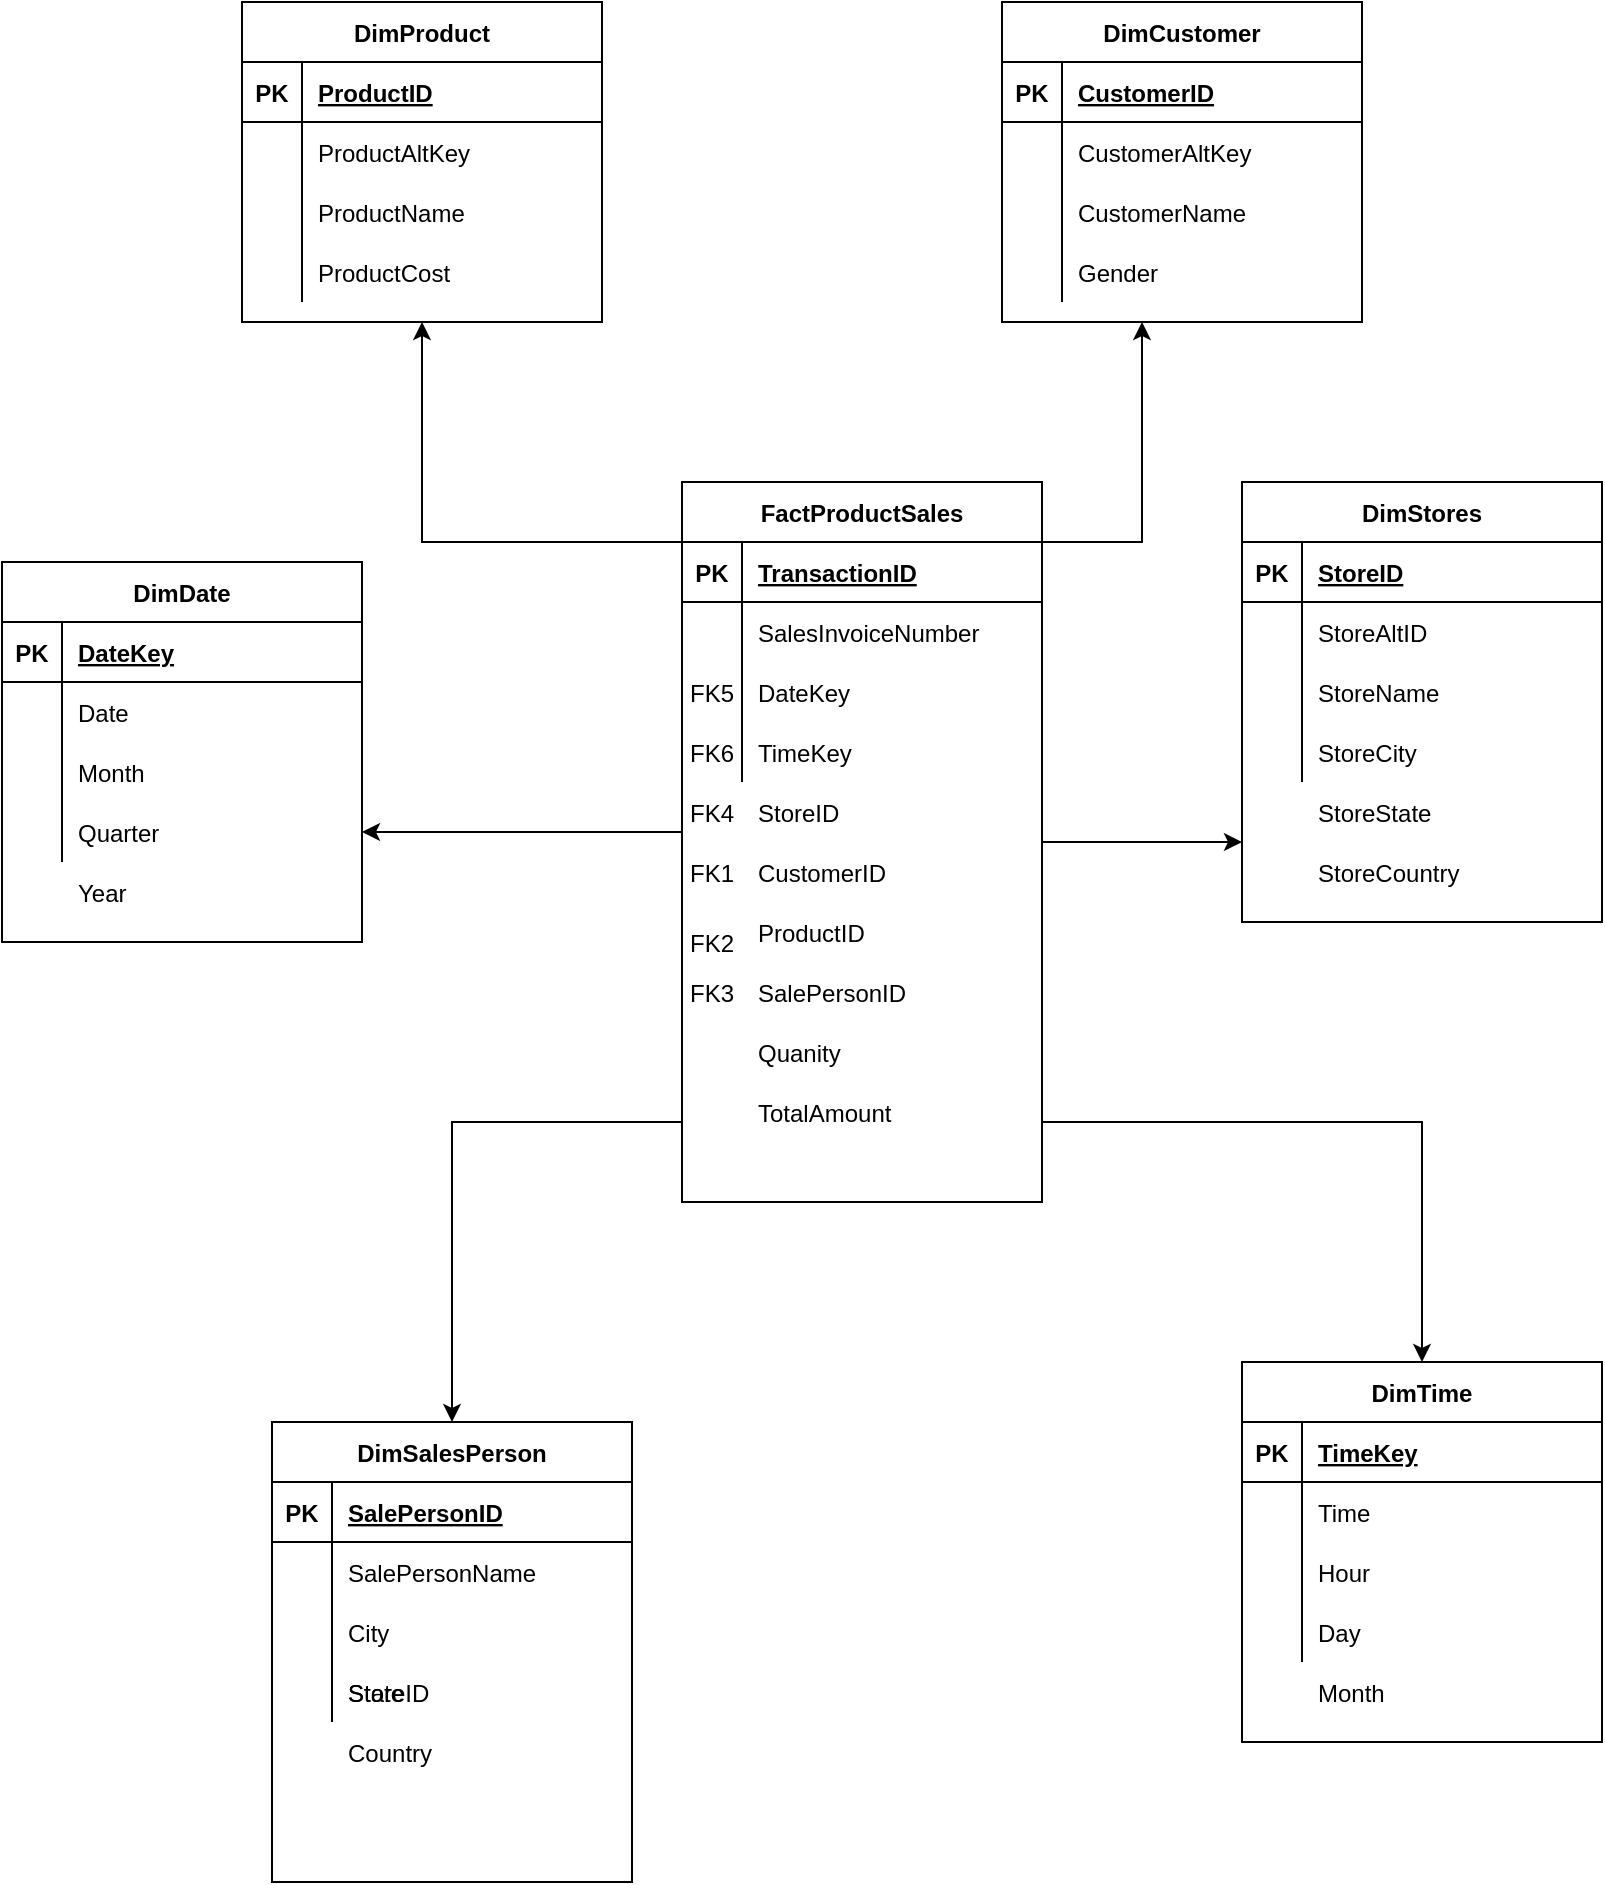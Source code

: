 <mxfile version="15.1.2" type="device" pages="3"><diagram id="SZ3Wz6J2ExebFCblxPnL" name="Xmart"><mxGraphModel dx="2556" dy="990" grid="1" gridSize="10" guides="1" tooltips="1" connect="1" arrows="1" fold="1" page="1" pageScale="1" pageWidth="850" pageHeight="1100" math="0" shadow="0"><root><mxCell id="0"/><mxCell id="1" parent="0"/><mxCell id="utaZud6b_UhAo_C6PZZZ-1" value="DimProduct" style="shape=table;startSize=30;container=1;collapsible=1;childLayout=tableLayout;fixedRows=1;rowLines=0;fontStyle=1;align=center;resizeLast=1;" vertex="1" parent="1"><mxGeometry x="60" y="80" width="180" height="160" as="geometry"/></mxCell><mxCell id="utaZud6b_UhAo_C6PZZZ-2" value="" style="shape=partialRectangle;collapsible=0;dropTarget=0;pointerEvents=0;fillColor=none;top=0;left=0;bottom=1;right=0;points=[[0,0.5],[1,0.5]];portConstraint=eastwest;" vertex="1" parent="utaZud6b_UhAo_C6PZZZ-1"><mxGeometry y="30" width="180" height="30" as="geometry"/></mxCell><mxCell id="utaZud6b_UhAo_C6PZZZ-3" value="PK" style="shape=partialRectangle;connectable=0;fillColor=none;top=0;left=0;bottom=0;right=0;fontStyle=1;overflow=hidden;" vertex="1" parent="utaZud6b_UhAo_C6PZZZ-2"><mxGeometry width="30" height="30" as="geometry"/></mxCell><mxCell id="utaZud6b_UhAo_C6PZZZ-4" value="ProductID" style="shape=partialRectangle;connectable=0;fillColor=none;top=0;left=0;bottom=0;right=0;align=left;spacingLeft=6;fontStyle=5;overflow=hidden;" vertex="1" parent="utaZud6b_UhAo_C6PZZZ-2"><mxGeometry x="30" width="150" height="30" as="geometry"/></mxCell><mxCell id="utaZud6b_UhAo_C6PZZZ-5" value="" style="shape=partialRectangle;collapsible=0;dropTarget=0;pointerEvents=0;fillColor=none;top=0;left=0;bottom=0;right=0;points=[[0,0.5],[1,0.5]];portConstraint=eastwest;" vertex="1" parent="utaZud6b_UhAo_C6PZZZ-1"><mxGeometry y="60" width="180" height="30" as="geometry"/></mxCell><mxCell id="utaZud6b_UhAo_C6PZZZ-6" value="" style="shape=partialRectangle;connectable=0;fillColor=none;top=0;left=0;bottom=0;right=0;editable=1;overflow=hidden;" vertex="1" parent="utaZud6b_UhAo_C6PZZZ-5"><mxGeometry width="30" height="30" as="geometry"/></mxCell><mxCell id="utaZud6b_UhAo_C6PZZZ-7" value="ProductAltKey" style="shape=partialRectangle;connectable=0;fillColor=none;top=0;left=0;bottom=0;right=0;align=left;spacingLeft=6;overflow=hidden;" vertex="1" parent="utaZud6b_UhAo_C6PZZZ-5"><mxGeometry x="30" width="150" height="30" as="geometry"/></mxCell><mxCell id="utaZud6b_UhAo_C6PZZZ-8" value="" style="shape=partialRectangle;collapsible=0;dropTarget=0;pointerEvents=0;fillColor=none;top=0;left=0;bottom=0;right=0;points=[[0,0.5],[1,0.5]];portConstraint=eastwest;" vertex="1" parent="utaZud6b_UhAo_C6PZZZ-1"><mxGeometry y="90" width="180" height="30" as="geometry"/></mxCell><mxCell id="utaZud6b_UhAo_C6PZZZ-9" value="" style="shape=partialRectangle;connectable=0;fillColor=none;top=0;left=0;bottom=0;right=0;editable=1;overflow=hidden;" vertex="1" parent="utaZud6b_UhAo_C6PZZZ-8"><mxGeometry width="30" height="30" as="geometry"/></mxCell><mxCell id="utaZud6b_UhAo_C6PZZZ-10" value="ProductName" style="shape=partialRectangle;connectable=0;fillColor=none;top=0;left=0;bottom=0;right=0;align=left;spacingLeft=6;overflow=hidden;" vertex="1" parent="utaZud6b_UhAo_C6PZZZ-8"><mxGeometry x="30" width="150" height="30" as="geometry"/></mxCell><mxCell id="utaZud6b_UhAo_C6PZZZ-11" value="" style="shape=partialRectangle;collapsible=0;dropTarget=0;pointerEvents=0;fillColor=none;top=0;left=0;bottom=0;right=0;points=[[0,0.5],[1,0.5]];portConstraint=eastwest;" vertex="1" parent="utaZud6b_UhAo_C6PZZZ-1"><mxGeometry y="120" width="180" height="30" as="geometry"/></mxCell><mxCell id="utaZud6b_UhAo_C6PZZZ-12" value="" style="shape=partialRectangle;connectable=0;fillColor=none;top=0;left=0;bottom=0;right=0;editable=1;overflow=hidden;" vertex="1" parent="utaZud6b_UhAo_C6PZZZ-11"><mxGeometry width="30" height="30" as="geometry"/></mxCell><mxCell id="utaZud6b_UhAo_C6PZZZ-13" value="ProductCost" style="shape=partialRectangle;connectable=0;fillColor=none;top=0;left=0;bottom=0;right=0;align=left;spacingLeft=6;overflow=hidden;" vertex="1" parent="utaZud6b_UhAo_C6PZZZ-11"><mxGeometry x="30" width="150" height="30" as="geometry"/></mxCell><mxCell id="utaZud6b_UhAo_C6PZZZ-14" value="DimCustomer" style="shape=table;startSize=30;container=1;collapsible=1;childLayout=tableLayout;fixedRows=1;rowLines=0;fontStyle=1;align=center;resizeLast=1;" vertex="1" parent="1"><mxGeometry x="440" y="80" width="180" height="160" as="geometry"/></mxCell><mxCell id="utaZud6b_UhAo_C6PZZZ-15" value="" style="shape=partialRectangle;collapsible=0;dropTarget=0;pointerEvents=0;fillColor=none;top=0;left=0;bottom=1;right=0;points=[[0,0.5],[1,0.5]];portConstraint=eastwest;" vertex="1" parent="utaZud6b_UhAo_C6PZZZ-14"><mxGeometry y="30" width="180" height="30" as="geometry"/></mxCell><mxCell id="utaZud6b_UhAo_C6PZZZ-16" value="PK" style="shape=partialRectangle;connectable=0;fillColor=none;top=0;left=0;bottom=0;right=0;fontStyle=1;overflow=hidden;" vertex="1" parent="utaZud6b_UhAo_C6PZZZ-15"><mxGeometry width="30" height="30" as="geometry"/></mxCell><mxCell id="utaZud6b_UhAo_C6PZZZ-17" value="CustomerID" style="shape=partialRectangle;connectable=0;fillColor=none;top=0;left=0;bottom=0;right=0;align=left;spacingLeft=6;fontStyle=5;overflow=hidden;" vertex="1" parent="utaZud6b_UhAo_C6PZZZ-15"><mxGeometry x="30" width="150" height="30" as="geometry"/></mxCell><mxCell id="utaZud6b_UhAo_C6PZZZ-18" value="" style="shape=partialRectangle;collapsible=0;dropTarget=0;pointerEvents=0;fillColor=none;top=0;left=0;bottom=0;right=0;points=[[0,0.5],[1,0.5]];portConstraint=eastwest;" vertex="1" parent="utaZud6b_UhAo_C6PZZZ-14"><mxGeometry y="60" width="180" height="30" as="geometry"/></mxCell><mxCell id="utaZud6b_UhAo_C6PZZZ-19" value="" style="shape=partialRectangle;connectable=0;fillColor=none;top=0;left=0;bottom=0;right=0;editable=1;overflow=hidden;" vertex="1" parent="utaZud6b_UhAo_C6PZZZ-18"><mxGeometry width="30" height="30" as="geometry"/></mxCell><mxCell id="utaZud6b_UhAo_C6PZZZ-20" value="CustomerAltKey" style="shape=partialRectangle;connectable=0;fillColor=none;top=0;left=0;bottom=0;right=0;align=left;spacingLeft=6;overflow=hidden;" vertex="1" parent="utaZud6b_UhAo_C6PZZZ-18"><mxGeometry x="30" width="150" height="30" as="geometry"/></mxCell><mxCell id="utaZud6b_UhAo_C6PZZZ-21" value="" style="shape=partialRectangle;collapsible=0;dropTarget=0;pointerEvents=0;fillColor=none;top=0;left=0;bottom=0;right=0;points=[[0,0.5],[1,0.5]];portConstraint=eastwest;" vertex="1" parent="utaZud6b_UhAo_C6PZZZ-14"><mxGeometry y="90" width="180" height="30" as="geometry"/></mxCell><mxCell id="utaZud6b_UhAo_C6PZZZ-22" value="" style="shape=partialRectangle;connectable=0;fillColor=none;top=0;left=0;bottom=0;right=0;editable=1;overflow=hidden;" vertex="1" parent="utaZud6b_UhAo_C6PZZZ-21"><mxGeometry width="30" height="30" as="geometry"/></mxCell><mxCell id="utaZud6b_UhAo_C6PZZZ-23" value="CustomerName" style="shape=partialRectangle;connectable=0;fillColor=none;top=0;left=0;bottom=0;right=0;align=left;spacingLeft=6;overflow=hidden;" vertex="1" parent="utaZud6b_UhAo_C6PZZZ-21"><mxGeometry x="30" width="150" height="30" as="geometry"/></mxCell><mxCell id="utaZud6b_UhAo_C6PZZZ-24" value="" style="shape=partialRectangle;collapsible=0;dropTarget=0;pointerEvents=0;fillColor=none;top=0;left=0;bottom=0;right=0;points=[[0,0.5],[1,0.5]];portConstraint=eastwest;" vertex="1" parent="utaZud6b_UhAo_C6PZZZ-14"><mxGeometry y="120" width="180" height="30" as="geometry"/></mxCell><mxCell id="utaZud6b_UhAo_C6PZZZ-25" value="" style="shape=partialRectangle;connectable=0;fillColor=none;top=0;left=0;bottom=0;right=0;editable=1;overflow=hidden;" vertex="1" parent="utaZud6b_UhAo_C6PZZZ-24"><mxGeometry width="30" height="30" as="geometry"/></mxCell><mxCell id="utaZud6b_UhAo_C6PZZZ-26" value="Gender" style="shape=partialRectangle;connectable=0;fillColor=none;top=0;left=0;bottom=0;right=0;align=left;spacingLeft=6;overflow=hidden;" vertex="1" parent="utaZud6b_UhAo_C6PZZZ-24"><mxGeometry x="30" width="150" height="30" as="geometry"/></mxCell><mxCell id="utaZud6b_UhAo_C6PZZZ-108" style="edgeStyle=orthogonalEdgeStyle;rounded=0;orthogonalLoop=1;jettySize=auto;html=1;" edge="1" parent="1" source="utaZud6b_UhAo_C6PZZZ-27"><mxGeometry relative="1" as="geometry"><mxPoint x="510" y="240" as="targetPoint"/><Array as="points"><mxPoint x="510" y="350"/></Array></mxGeometry></mxCell><mxCell id="utaZud6b_UhAo_C6PZZZ-109" style="edgeStyle=orthogonalEdgeStyle;rounded=0;orthogonalLoop=1;jettySize=auto;html=1;" edge="1" parent="1" source="utaZud6b_UhAo_C6PZZZ-27"><mxGeometry relative="1" as="geometry"><mxPoint x="560" y="500" as="targetPoint"/></mxGeometry></mxCell><mxCell id="utaZud6b_UhAo_C6PZZZ-111" style="edgeStyle=orthogonalEdgeStyle;rounded=0;orthogonalLoop=1;jettySize=auto;html=1;entryX=1;entryY=0.5;entryDx=0;entryDy=0;" edge="1" parent="1" source="utaZud6b_UhAo_C6PZZZ-27" target="utaZud6b_UhAo_C6PZZZ-75"><mxGeometry relative="1" as="geometry"><Array as="points"><mxPoint x="240" y="495"/><mxPoint x="240" y="495"/></Array></mxGeometry></mxCell><mxCell id="utaZud6b_UhAo_C6PZZZ-112" style="edgeStyle=orthogonalEdgeStyle;rounded=0;orthogonalLoop=1;jettySize=auto;html=1;entryX=0.5;entryY=0;entryDx=0;entryDy=0;" edge="1" parent="1" source="utaZud6b_UhAo_C6PZZZ-27" target="utaZud6b_UhAo_C6PZZZ-79"><mxGeometry relative="1" as="geometry"><Array as="points"><mxPoint x="165" y="640"/></Array></mxGeometry></mxCell><mxCell id="utaZud6b_UhAo_C6PZZZ-113" style="edgeStyle=orthogonalEdgeStyle;rounded=0;orthogonalLoop=1;jettySize=auto;html=1;entryX=0.5;entryY=0;entryDx=0;entryDy=0;" edge="1" parent="1" source="utaZud6b_UhAo_C6PZZZ-27" target="utaZud6b_UhAo_C6PZZZ-94"><mxGeometry relative="1" as="geometry"><Array as="points"><mxPoint x="650" y="640"/></Array></mxGeometry></mxCell><mxCell id="utaZud6b_UhAo_C6PZZZ-114" style="edgeStyle=orthogonalEdgeStyle;rounded=0;orthogonalLoop=1;jettySize=auto;html=1;entryX=0.5;entryY=1;entryDx=0;entryDy=0;" edge="1" parent="1" source="utaZud6b_UhAo_C6PZZZ-27" target="utaZud6b_UhAo_C6PZZZ-1"><mxGeometry relative="1" as="geometry"><Array as="points"><mxPoint x="150" y="350"/></Array></mxGeometry></mxCell><mxCell id="utaZud6b_UhAo_C6PZZZ-27" value="FactProductSales" style="shape=table;startSize=30;container=1;collapsible=1;childLayout=tableLayout;fixedRows=1;rowLines=0;fontStyle=1;align=center;resizeLast=1;" vertex="1" parent="1"><mxGeometry x="280" y="320" width="180" height="360" as="geometry"><mxRectangle x="280" y="320" width="130" height="30" as="alternateBounds"/></mxGeometry></mxCell><mxCell id="utaZud6b_UhAo_C6PZZZ-28" value="" style="shape=partialRectangle;collapsible=0;dropTarget=0;pointerEvents=0;fillColor=none;top=0;left=0;bottom=1;right=0;points=[[0,0.5],[1,0.5]];portConstraint=eastwest;" vertex="1" parent="utaZud6b_UhAo_C6PZZZ-27"><mxGeometry y="30" width="180" height="30" as="geometry"/></mxCell><mxCell id="utaZud6b_UhAo_C6PZZZ-29" value="PK" style="shape=partialRectangle;connectable=0;fillColor=none;top=0;left=0;bottom=0;right=0;fontStyle=1;overflow=hidden;" vertex="1" parent="utaZud6b_UhAo_C6PZZZ-28"><mxGeometry width="30" height="30" as="geometry"/></mxCell><mxCell id="utaZud6b_UhAo_C6PZZZ-30" value="TransactionID" style="shape=partialRectangle;connectable=0;fillColor=none;top=0;left=0;bottom=0;right=0;align=left;spacingLeft=6;fontStyle=5;overflow=hidden;" vertex="1" parent="utaZud6b_UhAo_C6PZZZ-28"><mxGeometry x="30" width="150" height="30" as="geometry"/></mxCell><mxCell id="utaZud6b_UhAo_C6PZZZ-31" value="" style="shape=partialRectangle;collapsible=0;dropTarget=0;pointerEvents=0;fillColor=none;top=0;left=0;bottom=0;right=0;points=[[0,0.5],[1,0.5]];portConstraint=eastwest;" vertex="1" parent="utaZud6b_UhAo_C6PZZZ-27"><mxGeometry y="60" width="180" height="30" as="geometry"/></mxCell><mxCell id="utaZud6b_UhAo_C6PZZZ-32" value="" style="shape=partialRectangle;connectable=0;fillColor=none;top=0;left=0;bottom=0;right=0;editable=1;overflow=hidden;" vertex="1" parent="utaZud6b_UhAo_C6PZZZ-31"><mxGeometry width="30" height="30" as="geometry"/></mxCell><mxCell id="utaZud6b_UhAo_C6PZZZ-33" value="SalesInvoiceNumber" style="shape=partialRectangle;connectable=0;fillColor=none;top=0;left=0;bottom=0;right=0;align=left;spacingLeft=6;overflow=hidden;" vertex="1" parent="utaZud6b_UhAo_C6PZZZ-31"><mxGeometry x="30" width="150" height="30" as="geometry"/></mxCell><mxCell id="utaZud6b_UhAo_C6PZZZ-34" value="" style="shape=partialRectangle;collapsible=0;dropTarget=0;pointerEvents=0;fillColor=none;top=0;left=0;bottom=0;right=0;points=[[0,0.5],[1,0.5]];portConstraint=eastwest;" vertex="1" parent="utaZud6b_UhAo_C6PZZZ-27"><mxGeometry y="90" width="180" height="30" as="geometry"/></mxCell><mxCell id="utaZud6b_UhAo_C6PZZZ-35" value="FK5" style="shape=partialRectangle;connectable=0;fillColor=none;top=0;left=0;bottom=0;right=0;editable=1;overflow=hidden;" vertex="1" parent="utaZud6b_UhAo_C6PZZZ-34"><mxGeometry width="30" height="30" as="geometry"/></mxCell><mxCell id="utaZud6b_UhAo_C6PZZZ-36" value="DateKey" style="shape=partialRectangle;connectable=0;fillColor=none;top=0;left=0;bottom=0;right=0;align=left;spacingLeft=6;overflow=hidden;" vertex="1" parent="utaZud6b_UhAo_C6PZZZ-34"><mxGeometry x="30" width="150" height="30" as="geometry"/></mxCell><mxCell id="utaZud6b_UhAo_C6PZZZ-37" value="" style="shape=partialRectangle;collapsible=0;dropTarget=0;pointerEvents=0;fillColor=none;top=0;left=0;bottom=0;right=0;points=[[0,0.5],[1,0.5]];portConstraint=eastwest;" vertex="1" parent="utaZud6b_UhAo_C6PZZZ-27"><mxGeometry y="120" width="180" height="30" as="geometry"/></mxCell><mxCell id="utaZud6b_UhAo_C6PZZZ-38" value="FK6" style="shape=partialRectangle;connectable=0;fillColor=none;top=0;left=0;bottom=0;right=0;editable=1;overflow=hidden;" vertex="1" parent="utaZud6b_UhAo_C6PZZZ-37"><mxGeometry width="30" height="30" as="geometry"/></mxCell><mxCell id="utaZud6b_UhAo_C6PZZZ-39" value="TimeKey" style="shape=partialRectangle;connectable=0;fillColor=none;top=0;left=0;bottom=0;right=0;align=left;spacingLeft=6;overflow=hidden;" vertex="1" parent="utaZud6b_UhAo_C6PZZZ-37"><mxGeometry x="30" width="150" height="30" as="geometry"/></mxCell><mxCell id="utaZud6b_UhAo_C6PZZZ-40" value="StoreID" style="shape=partialRectangle;connectable=0;fillColor=none;top=0;left=0;bottom=0;right=0;align=left;spacingLeft=6;overflow=hidden;" vertex="1" parent="1"><mxGeometry x="310" y="470" width="150" height="30" as="geometry"/></mxCell><mxCell id="utaZud6b_UhAo_C6PZZZ-41" value="CustomerID" style="shape=partialRectangle;connectable=0;fillColor=none;top=0;left=0;bottom=0;right=0;align=left;spacingLeft=6;overflow=hidden;" vertex="1" parent="1"><mxGeometry x="310" y="500" width="150" height="30" as="geometry"/></mxCell><mxCell id="utaZud6b_UhAo_C6PZZZ-42" value="ProductID" style="shape=partialRectangle;connectable=0;fillColor=none;top=0;left=0;bottom=0;right=0;align=left;spacingLeft=6;overflow=hidden;" vertex="1" parent="1"><mxGeometry x="310" y="530" width="150" height="30" as="geometry"/></mxCell><mxCell id="utaZud6b_UhAo_C6PZZZ-43" value="SalePersonID" style="shape=partialRectangle;connectable=0;fillColor=none;top=0;left=0;bottom=0;right=0;align=left;spacingLeft=6;overflow=hidden;" vertex="1" parent="1"><mxGeometry x="310" y="560" width="150" height="30" as="geometry"/></mxCell><mxCell id="utaZud6b_UhAo_C6PZZZ-44" value="Quanity" style="shape=partialRectangle;connectable=0;fillColor=none;top=0;left=0;bottom=0;right=0;align=left;spacingLeft=6;overflow=hidden;" vertex="1" parent="1"><mxGeometry x="310" y="590" width="150" height="30" as="geometry"/></mxCell><mxCell id="utaZud6b_UhAo_C6PZZZ-45" value="TotalAmount" style="shape=partialRectangle;connectable=0;fillColor=none;top=0;left=0;bottom=0;right=0;align=left;spacingLeft=6;overflow=hidden;" vertex="1" parent="1"><mxGeometry x="310" y="620" width="150" height="30" as="geometry"/></mxCell><mxCell id="utaZud6b_UhAo_C6PZZZ-46" value="FK4" style="shape=partialRectangle;connectable=0;fillColor=none;top=0;left=0;bottom=0;right=0;editable=1;overflow=hidden;" vertex="1" parent="1"><mxGeometry x="280" y="470" width="30" height="30" as="geometry"/></mxCell><mxCell id="utaZud6b_UhAo_C6PZZZ-47" value="FK1" style="shape=partialRectangle;connectable=0;fillColor=none;top=0;left=0;bottom=0;right=0;editable=1;overflow=hidden;" vertex="1" parent="1"><mxGeometry x="280" y="500" width="30" height="30" as="geometry"/></mxCell><mxCell id="utaZud6b_UhAo_C6PZZZ-48" value="FK2" style="shape=partialRectangle;connectable=0;fillColor=none;top=0;left=0;bottom=0;right=0;editable=1;overflow=hidden;" vertex="1" parent="1"><mxGeometry x="280" y="535" width="30" height="30" as="geometry"/></mxCell><mxCell id="utaZud6b_UhAo_C6PZZZ-49" value="FK3" style="shape=partialRectangle;connectable=0;fillColor=none;top=0;left=0;bottom=0;right=0;editable=1;overflow=hidden;" vertex="1" parent="1"><mxGeometry x="280" y="560" width="30" height="30" as="geometry"/></mxCell><mxCell id="utaZud6b_UhAo_C6PZZZ-50" value="DimStores" style="shape=table;startSize=30;container=1;collapsible=1;childLayout=tableLayout;fixedRows=1;rowLines=0;fontStyle=1;align=center;resizeLast=1;" vertex="1" parent="1"><mxGeometry x="560" y="320" width="180" height="220" as="geometry"/></mxCell><mxCell id="utaZud6b_UhAo_C6PZZZ-51" value="" style="shape=partialRectangle;collapsible=0;dropTarget=0;pointerEvents=0;fillColor=none;top=0;left=0;bottom=1;right=0;points=[[0,0.5],[1,0.5]];portConstraint=eastwest;" vertex="1" parent="utaZud6b_UhAo_C6PZZZ-50"><mxGeometry y="30" width="180" height="30" as="geometry"/></mxCell><mxCell id="utaZud6b_UhAo_C6PZZZ-52" value="PK" style="shape=partialRectangle;connectable=0;fillColor=none;top=0;left=0;bottom=0;right=0;fontStyle=1;overflow=hidden;" vertex="1" parent="utaZud6b_UhAo_C6PZZZ-51"><mxGeometry width="30" height="30" as="geometry"/></mxCell><mxCell id="utaZud6b_UhAo_C6PZZZ-53" value="StoreID" style="shape=partialRectangle;connectable=0;fillColor=none;top=0;left=0;bottom=0;right=0;align=left;spacingLeft=6;fontStyle=5;overflow=hidden;" vertex="1" parent="utaZud6b_UhAo_C6PZZZ-51"><mxGeometry x="30" width="150" height="30" as="geometry"/></mxCell><mxCell id="utaZud6b_UhAo_C6PZZZ-54" value="" style="shape=partialRectangle;collapsible=0;dropTarget=0;pointerEvents=0;fillColor=none;top=0;left=0;bottom=0;right=0;points=[[0,0.5],[1,0.5]];portConstraint=eastwest;" vertex="1" parent="utaZud6b_UhAo_C6PZZZ-50"><mxGeometry y="60" width="180" height="30" as="geometry"/></mxCell><mxCell id="utaZud6b_UhAo_C6PZZZ-55" value="" style="shape=partialRectangle;connectable=0;fillColor=none;top=0;left=0;bottom=0;right=0;editable=1;overflow=hidden;" vertex="1" parent="utaZud6b_UhAo_C6PZZZ-54"><mxGeometry width="30" height="30" as="geometry"/></mxCell><mxCell id="utaZud6b_UhAo_C6PZZZ-56" value="StoreAltID" style="shape=partialRectangle;connectable=0;fillColor=none;top=0;left=0;bottom=0;right=0;align=left;spacingLeft=6;overflow=hidden;" vertex="1" parent="utaZud6b_UhAo_C6PZZZ-54"><mxGeometry x="30" width="150" height="30" as="geometry"/></mxCell><mxCell id="utaZud6b_UhAo_C6PZZZ-57" value="" style="shape=partialRectangle;collapsible=0;dropTarget=0;pointerEvents=0;fillColor=none;top=0;left=0;bottom=0;right=0;points=[[0,0.5],[1,0.5]];portConstraint=eastwest;" vertex="1" parent="utaZud6b_UhAo_C6PZZZ-50"><mxGeometry y="90" width="180" height="30" as="geometry"/></mxCell><mxCell id="utaZud6b_UhAo_C6PZZZ-58" value="" style="shape=partialRectangle;connectable=0;fillColor=none;top=0;left=0;bottom=0;right=0;editable=1;overflow=hidden;" vertex="1" parent="utaZud6b_UhAo_C6PZZZ-57"><mxGeometry width="30" height="30" as="geometry"/></mxCell><mxCell id="utaZud6b_UhAo_C6PZZZ-59" value="StoreName" style="shape=partialRectangle;connectable=0;fillColor=none;top=0;left=0;bottom=0;right=0;align=left;spacingLeft=6;overflow=hidden;" vertex="1" parent="utaZud6b_UhAo_C6PZZZ-57"><mxGeometry x="30" width="150" height="30" as="geometry"/></mxCell><mxCell id="utaZud6b_UhAo_C6PZZZ-60" value="" style="shape=partialRectangle;collapsible=0;dropTarget=0;pointerEvents=0;fillColor=none;top=0;left=0;bottom=0;right=0;points=[[0,0.5],[1,0.5]];portConstraint=eastwest;" vertex="1" parent="utaZud6b_UhAo_C6PZZZ-50"><mxGeometry y="120" width="180" height="30" as="geometry"/></mxCell><mxCell id="utaZud6b_UhAo_C6PZZZ-61" value="" style="shape=partialRectangle;connectable=0;fillColor=none;top=0;left=0;bottom=0;right=0;editable=1;overflow=hidden;" vertex="1" parent="utaZud6b_UhAo_C6PZZZ-60"><mxGeometry width="30" height="30" as="geometry"/></mxCell><mxCell id="utaZud6b_UhAo_C6PZZZ-62" value="StoreCity" style="shape=partialRectangle;connectable=0;fillColor=none;top=0;left=0;bottom=0;right=0;align=left;spacingLeft=6;overflow=hidden;" vertex="1" parent="utaZud6b_UhAo_C6PZZZ-60"><mxGeometry x="30" width="150" height="30" as="geometry"/></mxCell><mxCell id="utaZud6b_UhAo_C6PZZZ-63" value="StoreState" style="shape=partialRectangle;connectable=0;fillColor=none;top=0;left=0;bottom=0;right=0;align=left;spacingLeft=6;overflow=hidden;" vertex="1" parent="1"><mxGeometry x="590" y="470" width="150" height="30" as="geometry"/></mxCell><mxCell id="utaZud6b_UhAo_C6PZZZ-64" value="StoreCountry" style="shape=partialRectangle;connectable=0;fillColor=none;top=0;left=0;bottom=0;right=0;align=left;spacingLeft=6;overflow=hidden;" vertex="1" parent="1"><mxGeometry x="590" y="500" width="150" height="30" as="geometry"/></mxCell><mxCell id="utaZud6b_UhAo_C6PZZZ-65" value="DimDate" style="shape=table;startSize=30;container=1;collapsible=1;childLayout=tableLayout;fixedRows=1;rowLines=0;fontStyle=1;align=center;resizeLast=1;" vertex="1" parent="1"><mxGeometry x="-60" y="360" width="180" height="190" as="geometry"/></mxCell><mxCell id="utaZud6b_UhAo_C6PZZZ-66" value="" style="shape=partialRectangle;collapsible=0;dropTarget=0;pointerEvents=0;fillColor=none;top=0;left=0;bottom=1;right=0;points=[[0,0.5],[1,0.5]];portConstraint=eastwest;" vertex="1" parent="utaZud6b_UhAo_C6PZZZ-65"><mxGeometry y="30" width="180" height="30" as="geometry"/></mxCell><mxCell id="utaZud6b_UhAo_C6PZZZ-67" value="PK" style="shape=partialRectangle;connectable=0;fillColor=none;top=0;left=0;bottom=0;right=0;fontStyle=1;overflow=hidden;" vertex="1" parent="utaZud6b_UhAo_C6PZZZ-66"><mxGeometry width="30" height="30" as="geometry"/></mxCell><mxCell id="utaZud6b_UhAo_C6PZZZ-68" value="DateKey" style="shape=partialRectangle;connectable=0;fillColor=none;top=0;left=0;bottom=0;right=0;align=left;spacingLeft=6;fontStyle=5;overflow=hidden;" vertex="1" parent="utaZud6b_UhAo_C6PZZZ-66"><mxGeometry x="30" width="150" height="30" as="geometry"/></mxCell><mxCell id="utaZud6b_UhAo_C6PZZZ-69" value="" style="shape=partialRectangle;collapsible=0;dropTarget=0;pointerEvents=0;fillColor=none;top=0;left=0;bottom=0;right=0;points=[[0,0.5],[1,0.5]];portConstraint=eastwest;" vertex="1" parent="utaZud6b_UhAo_C6PZZZ-65"><mxGeometry y="60" width="180" height="30" as="geometry"/></mxCell><mxCell id="utaZud6b_UhAo_C6PZZZ-70" value="" style="shape=partialRectangle;connectable=0;fillColor=none;top=0;left=0;bottom=0;right=0;editable=1;overflow=hidden;" vertex="1" parent="utaZud6b_UhAo_C6PZZZ-69"><mxGeometry width="30" height="30" as="geometry"/></mxCell><mxCell id="utaZud6b_UhAo_C6PZZZ-71" value="Date" style="shape=partialRectangle;connectable=0;fillColor=none;top=0;left=0;bottom=0;right=0;align=left;spacingLeft=6;overflow=hidden;" vertex="1" parent="utaZud6b_UhAo_C6PZZZ-69"><mxGeometry x="30" width="150" height="30" as="geometry"/></mxCell><mxCell id="utaZud6b_UhAo_C6PZZZ-72" value="" style="shape=partialRectangle;collapsible=0;dropTarget=0;pointerEvents=0;fillColor=none;top=0;left=0;bottom=0;right=0;points=[[0,0.5],[1,0.5]];portConstraint=eastwest;" vertex="1" parent="utaZud6b_UhAo_C6PZZZ-65"><mxGeometry y="90" width="180" height="30" as="geometry"/></mxCell><mxCell id="utaZud6b_UhAo_C6PZZZ-73" value="" style="shape=partialRectangle;connectable=0;fillColor=none;top=0;left=0;bottom=0;right=0;editable=1;overflow=hidden;" vertex="1" parent="utaZud6b_UhAo_C6PZZZ-72"><mxGeometry width="30" height="30" as="geometry"/></mxCell><mxCell id="utaZud6b_UhAo_C6PZZZ-74" value="Month" style="shape=partialRectangle;connectable=0;fillColor=none;top=0;left=0;bottom=0;right=0;align=left;spacingLeft=6;overflow=hidden;" vertex="1" parent="utaZud6b_UhAo_C6PZZZ-72"><mxGeometry x="30" width="150" height="30" as="geometry"/></mxCell><mxCell id="utaZud6b_UhAo_C6PZZZ-75" value="" style="shape=partialRectangle;collapsible=0;dropTarget=0;pointerEvents=0;fillColor=none;top=0;left=0;bottom=0;right=0;points=[[0,0.5],[1,0.5]];portConstraint=eastwest;" vertex="1" parent="utaZud6b_UhAo_C6PZZZ-65"><mxGeometry y="120" width="180" height="30" as="geometry"/></mxCell><mxCell id="utaZud6b_UhAo_C6PZZZ-76" value="" style="shape=partialRectangle;connectable=0;fillColor=none;top=0;left=0;bottom=0;right=0;editable=1;overflow=hidden;" vertex="1" parent="utaZud6b_UhAo_C6PZZZ-75"><mxGeometry width="30" height="30" as="geometry"/></mxCell><mxCell id="utaZud6b_UhAo_C6PZZZ-77" value="Quarter" style="shape=partialRectangle;connectable=0;fillColor=none;top=0;left=0;bottom=0;right=0;align=left;spacingLeft=6;overflow=hidden;" vertex="1" parent="utaZud6b_UhAo_C6PZZZ-75"><mxGeometry x="30" width="150" height="30" as="geometry"/></mxCell><mxCell id="utaZud6b_UhAo_C6PZZZ-78" value="Year" style="shape=partialRectangle;connectable=0;fillColor=none;top=0;left=0;bottom=0;right=0;align=left;spacingLeft=6;overflow=hidden;" vertex="1" parent="1"><mxGeometry x="-30" y="510" width="150" height="30" as="geometry"/></mxCell><mxCell id="utaZud6b_UhAo_C6PZZZ-79" value="DimSalesPerson" style="shape=table;startSize=30;container=1;collapsible=1;childLayout=tableLayout;fixedRows=1;rowLines=0;fontStyle=1;align=center;resizeLast=1;" vertex="1" parent="1"><mxGeometry x="75" y="790" width="180" height="230" as="geometry"/></mxCell><mxCell id="utaZud6b_UhAo_C6PZZZ-80" value="" style="shape=partialRectangle;collapsible=0;dropTarget=0;pointerEvents=0;fillColor=none;top=0;left=0;bottom=1;right=0;points=[[0,0.5],[1,0.5]];portConstraint=eastwest;" vertex="1" parent="utaZud6b_UhAo_C6PZZZ-79"><mxGeometry y="30" width="180" height="30" as="geometry"/></mxCell><mxCell id="utaZud6b_UhAo_C6PZZZ-81" value="PK" style="shape=partialRectangle;connectable=0;fillColor=none;top=0;left=0;bottom=0;right=0;fontStyle=1;overflow=hidden;" vertex="1" parent="utaZud6b_UhAo_C6PZZZ-80"><mxGeometry width="30" height="30" as="geometry"/></mxCell><mxCell id="utaZud6b_UhAo_C6PZZZ-82" value="SalePersonID" style="shape=partialRectangle;connectable=0;fillColor=none;top=0;left=0;bottom=0;right=0;align=left;spacingLeft=6;fontStyle=5;overflow=hidden;" vertex="1" parent="utaZud6b_UhAo_C6PZZZ-80"><mxGeometry x="30" width="150" height="30" as="geometry"/></mxCell><mxCell id="utaZud6b_UhAo_C6PZZZ-83" value="" style="shape=partialRectangle;collapsible=0;dropTarget=0;pointerEvents=0;fillColor=none;top=0;left=0;bottom=0;right=0;points=[[0,0.5],[1,0.5]];portConstraint=eastwest;" vertex="1" parent="utaZud6b_UhAo_C6PZZZ-79"><mxGeometry y="60" width="180" height="30" as="geometry"/></mxCell><mxCell id="utaZud6b_UhAo_C6PZZZ-84" value="" style="shape=partialRectangle;connectable=0;fillColor=none;top=0;left=0;bottom=0;right=0;editable=1;overflow=hidden;" vertex="1" parent="utaZud6b_UhAo_C6PZZZ-83"><mxGeometry width="30" height="30" as="geometry"/></mxCell><mxCell id="utaZud6b_UhAo_C6PZZZ-85" value="SalePersonName" style="shape=partialRectangle;connectable=0;fillColor=none;top=0;left=0;bottom=0;right=0;align=left;spacingLeft=6;overflow=hidden;" vertex="1" parent="utaZud6b_UhAo_C6PZZZ-83"><mxGeometry x="30" width="150" height="30" as="geometry"/></mxCell><mxCell id="utaZud6b_UhAo_C6PZZZ-86" value="" style="shape=partialRectangle;collapsible=0;dropTarget=0;pointerEvents=0;fillColor=none;top=0;left=0;bottom=0;right=0;points=[[0,0.5],[1,0.5]];portConstraint=eastwest;" vertex="1" parent="utaZud6b_UhAo_C6PZZZ-79"><mxGeometry y="90" width="180" height="30" as="geometry"/></mxCell><mxCell id="utaZud6b_UhAo_C6PZZZ-87" value="" style="shape=partialRectangle;connectable=0;fillColor=none;top=0;left=0;bottom=0;right=0;editable=1;overflow=hidden;" vertex="1" parent="utaZud6b_UhAo_C6PZZZ-86"><mxGeometry width="30" height="30" as="geometry"/></mxCell><mxCell id="utaZud6b_UhAo_C6PZZZ-88" value="City" style="shape=partialRectangle;connectable=0;fillColor=none;top=0;left=0;bottom=0;right=0;align=left;spacingLeft=6;overflow=hidden;" vertex="1" parent="utaZud6b_UhAo_C6PZZZ-86"><mxGeometry x="30" width="150" height="30" as="geometry"/></mxCell><mxCell id="utaZud6b_UhAo_C6PZZZ-89" value="" style="shape=partialRectangle;collapsible=0;dropTarget=0;pointerEvents=0;fillColor=none;top=0;left=0;bottom=0;right=0;points=[[0,0.5],[1,0.5]];portConstraint=eastwest;" vertex="1" parent="utaZud6b_UhAo_C6PZZZ-79"><mxGeometry y="120" width="180" height="30" as="geometry"/></mxCell><mxCell id="utaZud6b_UhAo_C6PZZZ-90" value="" style="shape=partialRectangle;connectable=0;fillColor=none;top=0;left=0;bottom=0;right=0;editable=1;overflow=hidden;" vertex="1" parent="utaZud6b_UhAo_C6PZZZ-89"><mxGeometry width="30" height="30" as="geometry"/></mxCell><mxCell id="utaZud6b_UhAo_C6PZZZ-91" value="StoreID" style="shape=partialRectangle;connectable=0;fillColor=none;top=0;left=0;bottom=0;right=0;align=left;spacingLeft=6;overflow=hidden;" vertex="1" parent="utaZud6b_UhAo_C6PZZZ-89"><mxGeometry x="30" width="150" height="30" as="geometry"/></mxCell><mxCell id="utaZud6b_UhAo_C6PZZZ-92" value="State" style="shape=partialRectangle;connectable=0;fillColor=none;top=0;left=0;bottom=0;right=0;align=left;spacingLeft=6;overflow=hidden;" vertex="1" parent="1"><mxGeometry x="105" y="910" width="150" height="30" as="geometry"/></mxCell><mxCell id="utaZud6b_UhAo_C6PZZZ-93" value="Country" style="shape=partialRectangle;connectable=0;fillColor=none;top=0;left=0;bottom=0;right=0;align=left;spacingLeft=6;overflow=hidden;" vertex="1" parent="1"><mxGeometry x="105" y="940" width="150" height="30" as="geometry"/></mxCell><mxCell id="utaZud6b_UhAo_C6PZZZ-94" value="DimTime" style="shape=table;startSize=30;container=1;collapsible=1;childLayout=tableLayout;fixedRows=1;rowLines=0;fontStyle=1;align=center;resizeLast=1;" vertex="1" parent="1"><mxGeometry x="560" y="760" width="180" height="190" as="geometry"/></mxCell><mxCell id="utaZud6b_UhAo_C6PZZZ-95" value="" style="shape=partialRectangle;collapsible=0;dropTarget=0;pointerEvents=0;fillColor=none;top=0;left=0;bottom=1;right=0;points=[[0,0.5],[1,0.5]];portConstraint=eastwest;" vertex="1" parent="utaZud6b_UhAo_C6PZZZ-94"><mxGeometry y="30" width="180" height="30" as="geometry"/></mxCell><mxCell id="utaZud6b_UhAo_C6PZZZ-96" value="PK" style="shape=partialRectangle;connectable=0;fillColor=none;top=0;left=0;bottom=0;right=0;fontStyle=1;overflow=hidden;" vertex="1" parent="utaZud6b_UhAo_C6PZZZ-95"><mxGeometry width="30" height="30" as="geometry"/></mxCell><mxCell id="utaZud6b_UhAo_C6PZZZ-97" value="TimeKey" style="shape=partialRectangle;connectable=0;fillColor=none;top=0;left=0;bottom=0;right=0;align=left;spacingLeft=6;fontStyle=5;overflow=hidden;" vertex="1" parent="utaZud6b_UhAo_C6PZZZ-95"><mxGeometry x="30" width="150" height="30" as="geometry"/></mxCell><mxCell id="utaZud6b_UhAo_C6PZZZ-98" value="" style="shape=partialRectangle;collapsible=0;dropTarget=0;pointerEvents=0;fillColor=none;top=0;left=0;bottom=0;right=0;points=[[0,0.5],[1,0.5]];portConstraint=eastwest;" vertex="1" parent="utaZud6b_UhAo_C6PZZZ-94"><mxGeometry y="60" width="180" height="30" as="geometry"/></mxCell><mxCell id="utaZud6b_UhAo_C6PZZZ-99" value="" style="shape=partialRectangle;connectable=0;fillColor=none;top=0;left=0;bottom=0;right=0;editable=1;overflow=hidden;" vertex="1" parent="utaZud6b_UhAo_C6PZZZ-98"><mxGeometry width="30" height="30" as="geometry"/></mxCell><mxCell id="utaZud6b_UhAo_C6PZZZ-100" value="Time" style="shape=partialRectangle;connectable=0;fillColor=none;top=0;left=0;bottom=0;right=0;align=left;spacingLeft=6;overflow=hidden;" vertex="1" parent="utaZud6b_UhAo_C6PZZZ-98"><mxGeometry x="30" width="150" height="30" as="geometry"/></mxCell><mxCell id="utaZud6b_UhAo_C6PZZZ-101" value="" style="shape=partialRectangle;collapsible=0;dropTarget=0;pointerEvents=0;fillColor=none;top=0;left=0;bottom=0;right=0;points=[[0,0.5],[1,0.5]];portConstraint=eastwest;" vertex="1" parent="utaZud6b_UhAo_C6PZZZ-94"><mxGeometry y="90" width="180" height="30" as="geometry"/></mxCell><mxCell id="utaZud6b_UhAo_C6PZZZ-102" value="" style="shape=partialRectangle;connectable=0;fillColor=none;top=0;left=0;bottom=0;right=0;editable=1;overflow=hidden;" vertex="1" parent="utaZud6b_UhAo_C6PZZZ-101"><mxGeometry width="30" height="30" as="geometry"/></mxCell><mxCell id="utaZud6b_UhAo_C6PZZZ-103" value="Hour" style="shape=partialRectangle;connectable=0;fillColor=none;top=0;left=0;bottom=0;right=0;align=left;spacingLeft=6;overflow=hidden;" vertex="1" parent="utaZud6b_UhAo_C6PZZZ-101"><mxGeometry x="30" width="150" height="30" as="geometry"/></mxCell><mxCell id="utaZud6b_UhAo_C6PZZZ-104" value="" style="shape=partialRectangle;collapsible=0;dropTarget=0;pointerEvents=0;fillColor=none;top=0;left=0;bottom=0;right=0;points=[[0,0.5],[1,0.5]];portConstraint=eastwest;" vertex="1" parent="utaZud6b_UhAo_C6PZZZ-94"><mxGeometry y="120" width="180" height="30" as="geometry"/></mxCell><mxCell id="utaZud6b_UhAo_C6PZZZ-105" value="" style="shape=partialRectangle;connectable=0;fillColor=none;top=0;left=0;bottom=0;right=0;editable=1;overflow=hidden;" vertex="1" parent="utaZud6b_UhAo_C6PZZZ-104"><mxGeometry width="30" height="30" as="geometry"/></mxCell><mxCell id="utaZud6b_UhAo_C6PZZZ-106" value="Day" style="shape=partialRectangle;connectable=0;fillColor=none;top=0;left=0;bottom=0;right=0;align=left;spacingLeft=6;overflow=hidden;" vertex="1" parent="utaZud6b_UhAo_C6PZZZ-104"><mxGeometry x="30" width="150" height="30" as="geometry"/></mxCell><mxCell id="utaZud6b_UhAo_C6PZZZ-107" value="Month" style="shape=partialRectangle;connectable=0;fillColor=none;top=0;left=0;bottom=0;right=0;align=left;spacingLeft=6;overflow=hidden;" vertex="1" parent="1"><mxGeometry x="590" y="910" width="150" height="30" as="geometry"/></mxCell></root></mxGraphModel></diagram><diagram id="fGNwOYF52SUZsKzlBd54" name="Cinema"><mxGraphModel dx="1194" dy="693" grid="1" gridSize="10" guides="1" tooltips="1" connect="1" arrows="1" fold="1" page="1" pageScale="1" pageWidth="850" pageHeight="1100" math="0" shadow="0"><root><mxCell id="Q5N9MShzQ8KIbCtsxur--0"/><mxCell id="Q5N9MShzQ8KIbCtsxur--1" parent="Q5N9MShzQ8KIbCtsxur--0"/><mxCell id="oZ_5gNXoMpgz-do8FmCg-0" value="DimCinema" style="shape=table;startSize=30;container=1;collapsible=1;childLayout=tableLayout;fixedRows=1;rowLines=0;fontStyle=1;align=center;resizeLast=1;" vertex="1" parent="Q5N9MShzQ8KIbCtsxur--1"><mxGeometry x="50" y="80" width="180" height="160" as="geometry"/></mxCell><mxCell id="oZ_5gNXoMpgz-do8FmCg-1" value="" style="shape=partialRectangle;collapsible=0;dropTarget=0;pointerEvents=0;fillColor=none;top=0;left=0;bottom=1;right=0;points=[[0,0.5],[1,0.5]];portConstraint=eastwest;" vertex="1" parent="oZ_5gNXoMpgz-do8FmCg-0"><mxGeometry y="30" width="180" height="30" as="geometry"/></mxCell><mxCell id="oZ_5gNXoMpgz-do8FmCg-2" value="PK" style="shape=partialRectangle;connectable=0;fillColor=none;top=0;left=0;bottom=0;right=0;fontStyle=1;overflow=hidden;" vertex="1" parent="oZ_5gNXoMpgz-do8FmCg-1"><mxGeometry width="30" height="30" as="geometry"/></mxCell><mxCell id="oZ_5gNXoMpgz-do8FmCg-3" value="CinemaID" style="shape=partialRectangle;connectable=0;fillColor=none;top=0;left=0;bottom=0;right=0;align=left;spacingLeft=6;fontStyle=5;overflow=hidden;" vertex="1" parent="oZ_5gNXoMpgz-do8FmCg-1"><mxGeometry x="30" width="150" height="30" as="geometry"/></mxCell><mxCell id="oZ_5gNXoMpgz-do8FmCg-4" value="" style="shape=partialRectangle;collapsible=0;dropTarget=0;pointerEvents=0;fillColor=none;top=0;left=0;bottom=0;right=0;points=[[0,0.5],[1,0.5]];portConstraint=eastwest;" vertex="1" parent="oZ_5gNXoMpgz-do8FmCg-0"><mxGeometry y="60" width="180" height="30" as="geometry"/></mxCell><mxCell id="oZ_5gNXoMpgz-do8FmCg-5" value="" style="shape=partialRectangle;connectable=0;fillColor=none;top=0;left=0;bottom=0;right=0;editable=1;overflow=hidden;" vertex="1" parent="oZ_5gNXoMpgz-do8FmCg-4"><mxGeometry width="30" height="30" as="geometry"/></mxCell><mxCell id="oZ_5gNXoMpgz-do8FmCg-6" value="CinemaName" style="shape=partialRectangle;connectable=0;fillColor=none;top=0;left=0;bottom=0;right=0;align=left;spacingLeft=6;overflow=hidden;" vertex="1" parent="oZ_5gNXoMpgz-do8FmCg-4"><mxGeometry x="30" width="150" height="30" as="geometry"/></mxCell><mxCell id="oZ_5gNXoMpgz-do8FmCg-7" value="" style="shape=partialRectangle;collapsible=0;dropTarget=0;pointerEvents=0;fillColor=none;top=0;left=0;bottom=0;right=0;points=[[0,0.5],[1,0.5]];portConstraint=eastwest;" vertex="1" parent="oZ_5gNXoMpgz-do8FmCg-0"><mxGeometry y="90" width="180" height="30" as="geometry"/></mxCell><mxCell id="oZ_5gNXoMpgz-do8FmCg-8" value="" style="shape=partialRectangle;connectable=0;fillColor=none;top=0;left=0;bottom=0;right=0;editable=1;overflow=hidden;" vertex="1" parent="oZ_5gNXoMpgz-do8FmCg-7"><mxGeometry width="30" height="30" as="geometry"/></mxCell><mxCell id="oZ_5gNXoMpgz-do8FmCg-9" value="Address" style="shape=partialRectangle;connectable=0;fillColor=none;top=0;left=0;bottom=0;right=0;align=left;spacingLeft=6;overflow=hidden;" vertex="1" parent="oZ_5gNXoMpgz-do8FmCg-7"><mxGeometry x="30" width="150" height="30" as="geometry"/></mxCell><mxCell id="oZ_5gNXoMpgz-do8FmCg-10" value="" style="shape=partialRectangle;collapsible=0;dropTarget=0;pointerEvents=0;fillColor=none;top=0;left=0;bottom=0;right=0;points=[[0,0.5],[1,0.5]];portConstraint=eastwest;" vertex="1" parent="oZ_5gNXoMpgz-do8FmCg-0"><mxGeometry y="120" width="180" height="30" as="geometry"/></mxCell><mxCell id="oZ_5gNXoMpgz-do8FmCg-11" value="" style="shape=partialRectangle;connectable=0;fillColor=none;top=0;left=0;bottom=0;right=0;editable=1;overflow=hidden;" vertex="1" parent="oZ_5gNXoMpgz-do8FmCg-10"><mxGeometry width="30" height="30" as="geometry"/></mxCell><mxCell id="oZ_5gNXoMpgz-do8FmCg-12" value="ContactNo" style="shape=partialRectangle;connectable=0;fillColor=none;top=0;left=0;bottom=0;right=0;align=left;spacingLeft=6;overflow=hidden;" vertex="1" parent="oZ_5gNXoMpgz-do8FmCg-10"><mxGeometry x="30" width="150" height="30" as="geometry"/></mxCell><mxCell id="oZ_5gNXoMpgz-do8FmCg-13" value="DimScreen" style="shape=table;startSize=30;container=1;collapsible=1;childLayout=tableLayout;fixedRows=1;rowLines=0;fontStyle=1;align=center;resizeLast=1;" vertex="1" parent="Q5N9MShzQ8KIbCtsxur--1"><mxGeometry x="560" y="80" width="180" height="160" as="geometry"/></mxCell><mxCell id="oZ_5gNXoMpgz-do8FmCg-14" value="" style="shape=partialRectangle;collapsible=0;dropTarget=0;pointerEvents=0;fillColor=none;top=0;left=0;bottom=1;right=0;points=[[0,0.5],[1,0.5]];portConstraint=eastwest;" vertex="1" parent="oZ_5gNXoMpgz-do8FmCg-13"><mxGeometry y="30" width="180" height="30" as="geometry"/></mxCell><mxCell id="oZ_5gNXoMpgz-do8FmCg-15" value="PK" style="shape=partialRectangle;connectable=0;fillColor=none;top=0;left=0;bottom=0;right=0;fontStyle=1;overflow=hidden;" vertex="1" parent="oZ_5gNXoMpgz-do8FmCg-14"><mxGeometry width="30" height="30" as="geometry"/></mxCell><mxCell id="oZ_5gNXoMpgz-do8FmCg-16" value="ScreenID" style="shape=partialRectangle;connectable=0;fillColor=none;top=0;left=0;bottom=0;right=0;align=left;spacingLeft=6;fontStyle=5;overflow=hidden;" vertex="1" parent="oZ_5gNXoMpgz-do8FmCg-14"><mxGeometry x="30" width="150" height="30" as="geometry"/></mxCell><mxCell id="oZ_5gNXoMpgz-do8FmCg-17" value="" style="shape=partialRectangle;collapsible=0;dropTarget=0;pointerEvents=0;fillColor=none;top=0;left=0;bottom=0;right=0;points=[[0,0.5],[1,0.5]];portConstraint=eastwest;" vertex="1" parent="oZ_5gNXoMpgz-do8FmCg-13"><mxGeometry y="60" width="180" height="30" as="geometry"/></mxCell><mxCell id="oZ_5gNXoMpgz-do8FmCg-18" value="" style="shape=partialRectangle;connectable=0;fillColor=none;top=0;left=0;bottom=0;right=0;editable=1;overflow=hidden;" vertex="1" parent="oZ_5gNXoMpgz-do8FmCg-17"><mxGeometry width="30" height="30" as="geometry"/></mxCell><mxCell id="oZ_5gNXoMpgz-do8FmCg-19" value="Capacity" style="shape=partialRectangle;connectable=0;fillColor=none;top=0;left=0;bottom=0;right=0;align=left;spacingLeft=6;overflow=hidden;" vertex="1" parent="oZ_5gNXoMpgz-do8FmCg-17"><mxGeometry x="30" width="150" height="30" as="geometry"/></mxCell><mxCell id="oZ_5gNXoMpgz-do8FmCg-20" value="" style="shape=partialRectangle;collapsible=0;dropTarget=0;pointerEvents=0;fillColor=none;top=0;left=0;bottom=0;right=0;points=[[0,0.5],[1,0.5]];portConstraint=eastwest;" vertex="1" parent="oZ_5gNXoMpgz-do8FmCg-13"><mxGeometry y="90" width="180" height="30" as="geometry"/></mxCell><mxCell id="oZ_5gNXoMpgz-do8FmCg-21" value="" style="shape=partialRectangle;connectable=0;fillColor=none;top=0;left=0;bottom=0;right=0;editable=1;overflow=hidden;" vertex="1" parent="oZ_5gNXoMpgz-do8FmCg-20"><mxGeometry width="30" height="30" as="geometry"/></mxCell><mxCell id="oZ_5gNXoMpgz-do8FmCg-22" value="ScreenType" style="shape=partialRectangle;connectable=0;fillColor=none;top=0;left=0;bottom=0;right=0;align=left;spacingLeft=6;overflow=hidden;" vertex="1" parent="oZ_5gNXoMpgz-do8FmCg-20"><mxGeometry x="30" width="150" height="30" as="geometry"/></mxCell><mxCell id="oZ_5gNXoMpgz-do8FmCg-23" value="" style="shape=partialRectangle;collapsible=0;dropTarget=0;pointerEvents=0;fillColor=none;top=0;left=0;bottom=0;right=0;points=[[0,0.5],[1,0.5]];portConstraint=eastwest;" vertex="1" parent="oZ_5gNXoMpgz-do8FmCg-13"><mxGeometry y="120" width="180" height="30" as="geometry"/></mxCell><mxCell id="oZ_5gNXoMpgz-do8FmCg-24" value="" style="shape=partialRectangle;connectable=0;fillColor=none;top=0;left=0;bottom=0;right=0;editable=1;overflow=hidden;" vertex="1" parent="oZ_5gNXoMpgz-do8FmCg-23"><mxGeometry width="30" height="30" as="geometry"/></mxCell><mxCell id="oZ_5gNXoMpgz-do8FmCg-25" value="" style="shape=partialRectangle;connectable=0;fillColor=none;top=0;left=0;bottom=0;right=0;align=left;spacingLeft=6;overflow=hidden;" vertex="1" parent="oZ_5gNXoMpgz-do8FmCg-23"><mxGeometry x="30" width="150" height="30" as="geometry"/></mxCell><mxCell id="r-fs-jh-OHFb88Xi-klG-0" value="DimStaff" style="shape=table;startSize=30;container=1;collapsible=1;childLayout=tableLayout;fixedRows=1;rowLines=0;fontStyle=1;align=center;resizeLast=1;" vertex="1" parent="Q5N9MShzQ8KIbCtsxur--1"><mxGeometry x="40" y="360" width="180" height="160" as="geometry"/></mxCell><mxCell id="r-fs-jh-OHFb88Xi-klG-1" value="" style="shape=partialRectangle;collapsible=0;dropTarget=0;pointerEvents=0;fillColor=none;top=0;left=0;bottom=1;right=0;points=[[0,0.5],[1,0.5]];portConstraint=eastwest;" vertex="1" parent="r-fs-jh-OHFb88Xi-klG-0"><mxGeometry y="30" width="180" height="30" as="geometry"/></mxCell><mxCell id="r-fs-jh-OHFb88Xi-klG-2" value="PK" style="shape=partialRectangle;connectable=0;fillColor=none;top=0;left=0;bottom=0;right=0;fontStyle=1;overflow=hidden;" vertex="1" parent="r-fs-jh-OHFb88Xi-klG-1"><mxGeometry width="30" height="30" as="geometry"/></mxCell><mxCell id="r-fs-jh-OHFb88Xi-klG-3" value="StaffID" style="shape=partialRectangle;connectable=0;fillColor=none;top=0;left=0;bottom=0;right=0;align=left;spacingLeft=6;fontStyle=5;overflow=hidden;" vertex="1" parent="r-fs-jh-OHFb88Xi-klG-1"><mxGeometry x="30" width="150" height="30" as="geometry"/></mxCell><mxCell id="r-fs-jh-OHFb88Xi-klG-4" value="" style="shape=partialRectangle;collapsible=0;dropTarget=0;pointerEvents=0;fillColor=none;top=0;left=0;bottom=0;right=0;points=[[0,0.5],[1,0.5]];portConstraint=eastwest;" vertex="1" parent="r-fs-jh-OHFb88Xi-klG-0"><mxGeometry y="60" width="180" height="30" as="geometry"/></mxCell><mxCell id="r-fs-jh-OHFb88Xi-klG-5" value="" style="shape=partialRectangle;connectable=0;fillColor=none;top=0;left=0;bottom=0;right=0;editable=1;overflow=hidden;" vertex="1" parent="r-fs-jh-OHFb88Xi-klG-4"><mxGeometry width="30" height="30" as="geometry"/></mxCell><mxCell id="r-fs-jh-OHFb88Xi-klG-6" value="StaffName" style="shape=partialRectangle;connectable=0;fillColor=none;top=0;left=0;bottom=0;right=0;align=left;spacingLeft=6;overflow=hidden;" vertex="1" parent="r-fs-jh-OHFb88Xi-klG-4"><mxGeometry x="30" width="150" height="30" as="geometry"/></mxCell><mxCell id="r-fs-jh-OHFb88Xi-klG-7" value="" style="shape=partialRectangle;collapsible=0;dropTarget=0;pointerEvents=0;fillColor=none;top=0;left=0;bottom=0;right=0;points=[[0,0.5],[1,0.5]];portConstraint=eastwest;" vertex="1" parent="r-fs-jh-OHFb88Xi-klG-0"><mxGeometry y="90" width="180" height="30" as="geometry"/></mxCell><mxCell id="r-fs-jh-OHFb88Xi-klG-8" value="" style="shape=partialRectangle;connectable=0;fillColor=none;top=0;left=0;bottom=0;right=0;editable=1;overflow=hidden;" vertex="1" parent="r-fs-jh-OHFb88Xi-klG-7"><mxGeometry width="30" height="30" as="geometry"/></mxCell><mxCell id="r-fs-jh-OHFb88Xi-klG-9" value="DOB" style="shape=partialRectangle;connectable=0;fillColor=none;top=0;left=0;bottom=0;right=0;align=left;spacingLeft=6;overflow=hidden;" vertex="1" parent="r-fs-jh-OHFb88Xi-klG-7"><mxGeometry x="30" width="150" height="30" as="geometry"/></mxCell><mxCell id="r-fs-jh-OHFb88Xi-klG-10" value="" style="shape=partialRectangle;collapsible=0;dropTarget=0;pointerEvents=0;fillColor=none;top=0;left=0;bottom=0;right=0;points=[[0,0.5],[1,0.5]];portConstraint=eastwest;" vertex="1" parent="r-fs-jh-OHFb88Xi-klG-0"><mxGeometry y="120" width="180" height="30" as="geometry"/></mxCell><mxCell id="r-fs-jh-OHFb88Xi-klG-11" value="" style="shape=partialRectangle;connectable=0;fillColor=none;top=0;left=0;bottom=0;right=0;editable=1;overflow=hidden;" vertex="1" parent="r-fs-jh-OHFb88Xi-klG-10"><mxGeometry width="30" height="30" as="geometry"/></mxCell><mxCell id="r-fs-jh-OHFb88Xi-klG-12" value="Gender" style="shape=partialRectangle;connectable=0;fillColor=none;top=0;left=0;bottom=0;right=0;align=left;spacingLeft=6;overflow=hidden;" vertex="1" parent="r-fs-jh-OHFb88Xi-klG-10"><mxGeometry x="30" width="150" height="30" as="geometry"/></mxCell><mxCell id="r-fs-jh-OHFb88Xi-klG-13" value="DimShowing" style="shape=table;startSize=30;container=1;collapsible=1;childLayout=tableLayout;fixedRows=1;rowLines=0;fontStyle=1;align=center;resizeLast=1;" vertex="1" parent="Q5N9MShzQ8KIbCtsxur--1"><mxGeometry x="570" y="360" width="180" height="160" as="geometry"/></mxCell><mxCell id="r-fs-jh-OHFb88Xi-klG-14" value="" style="shape=partialRectangle;collapsible=0;dropTarget=0;pointerEvents=0;fillColor=none;top=0;left=0;bottom=1;right=0;points=[[0,0.5],[1,0.5]];portConstraint=eastwest;" vertex="1" parent="r-fs-jh-OHFb88Xi-klG-13"><mxGeometry y="30" width="180" height="30" as="geometry"/></mxCell><mxCell id="r-fs-jh-OHFb88Xi-klG-15" value="PK" style="shape=partialRectangle;connectable=0;fillColor=none;top=0;left=0;bottom=0;right=0;fontStyle=1;overflow=hidden;" vertex="1" parent="r-fs-jh-OHFb88Xi-klG-14"><mxGeometry width="30" height="30" as="geometry"/></mxCell><mxCell id="r-fs-jh-OHFb88Xi-klG-16" value="ShowingID" style="shape=partialRectangle;connectable=0;fillColor=none;top=0;left=0;bottom=0;right=0;align=left;spacingLeft=6;fontStyle=5;overflow=hidden;" vertex="1" parent="r-fs-jh-OHFb88Xi-klG-14"><mxGeometry x="30" width="150" height="30" as="geometry"/></mxCell><mxCell id="r-fs-jh-OHFb88Xi-klG-17" value="" style="shape=partialRectangle;collapsible=0;dropTarget=0;pointerEvents=0;fillColor=none;top=0;left=0;bottom=0;right=0;points=[[0,0.5],[1,0.5]];portConstraint=eastwest;" vertex="1" parent="r-fs-jh-OHFb88Xi-klG-13"><mxGeometry y="60" width="180" height="30" as="geometry"/></mxCell><mxCell id="r-fs-jh-OHFb88Xi-klG-18" value="" style="shape=partialRectangle;connectable=0;fillColor=none;top=0;left=0;bottom=0;right=0;editable=1;overflow=hidden;" vertex="1" parent="r-fs-jh-OHFb88Xi-klG-17"><mxGeometry width="30" height="30" as="geometry"/></mxCell><mxCell id="r-fs-jh-OHFb88Xi-klG-19" value="StartDate" style="shape=partialRectangle;connectable=0;fillColor=none;top=0;left=0;bottom=0;right=0;align=left;spacingLeft=6;overflow=hidden;" vertex="1" parent="r-fs-jh-OHFb88Xi-klG-17"><mxGeometry x="30" width="150" height="30" as="geometry"/></mxCell><mxCell id="r-fs-jh-OHFb88Xi-klG-20" value="" style="shape=partialRectangle;collapsible=0;dropTarget=0;pointerEvents=0;fillColor=none;top=0;left=0;bottom=0;right=0;points=[[0,0.5],[1,0.5]];portConstraint=eastwest;" vertex="1" parent="r-fs-jh-OHFb88Xi-klG-13"><mxGeometry y="90" width="180" height="30" as="geometry"/></mxCell><mxCell id="r-fs-jh-OHFb88Xi-klG-21" value="" style="shape=partialRectangle;connectable=0;fillColor=none;top=0;left=0;bottom=0;right=0;editable=1;overflow=hidden;" vertex="1" parent="r-fs-jh-OHFb88Xi-klG-20"><mxGeometry width="30" height="30" as="geometry"/></mxCell><mxCell id="r-fs-jh-OHFb88Xi-klG-22" value="EndDate" style="shape=partialRectangle;connectable=0;fillColor=none;top=0;left=0;bottom=0;right=0;align=left;spacingLeft=6;overflow=hidden;" vertex="1" parent="r-fs-jh-OHFb88Xi-klG-20"><mxGeometry x="30" width="150" height="30" as="geometry"/></mxCell><mxCell id="r-fs-jh-OHFb88Xi-klG-23" value="" style="shape=partialRectangle;collapsible=0;dropTarget=0;pointerEvents=0;fillColor=none;top=0;left=0;bottom=0;right=0;points=[[0,0.5],[1,0.5]];portConstraint=eastwest;" vertex="1" parent="r-fs-jh-OHFb88Xi-klG-13"><mxGeometry y="120" width="180" height="30" as="geometry"/></mxCell><mxCell id="r-fs-jh-OHFb88Xi-klG-24" value="" style="shape=partialRectangle;connectable=0;fillColor=none;top=0;left=0;bottom=0;right=0;editable=1;overflow=hidden;" vertex="1" parent="r-fs-jh-OHFb88Xi-klG-23"><mxGeometry width="30" height="30" as="geometry"/></mxCell><mxCell id="r-fs-jh-OHFb88Xi-klG-25" value="" style="shape=partialRectangle;connectable=0;fillColor=none;top=0;left=0;bottom=0;right=0;align=left;spacingLeft=6;overflow=hidden;" vertex="1" parent="r-fs-jh-OHFb88Xi-klG-23"><mxGeometry x="30" width="150" height="30" as="geometry"/></mxCell><mxCell id="r-fs-jh-OHFb88Xi-klG-26" value="DimPerformance" style="shape=table;startSize=30;container=1;collapsible=1;childLayout=tableLayout;fixedRows=1;rowLines=0;fontStyle=1;align=center;resizeLast=1;" vertex="1" parent="Q5N9MShzQ8KIbCtsxur--1"><mxGeometry x="100" y="680" width="180" height="160" as="geometry"/></mxCell><mxCell id="r-fs-jh-OHFb88Xi-klG-27" value="" style="shape=partialRectangle;collapsible=0;dropTarget=0;pointerEvents=0;fillColor=none;top=0;left=0;bottom=1;right=0;points=[[0,0.5],[1,0.5]];portConstraint=eastwest;" vertex="1" parent="r-fs-jh-OHFb88Xi-klG-26"><mxGeometry y="30" width="180" height="30" as="geometry"/></mxCell><mxCell id="r-fs-jh-OHFb88Xi-klG-28" value="PK" style="shape=partialRectangle;connectable=0;fillColor=none;top=0;left=0;bottom=0;right=0;fontStyle=1;overflow=hidden;" vertex="1" parent="r-fs-jh-OHFb88Xi-klG-27"><mxGeometry width="30" height="30" as="geometry"/></mxCell><mxCell id="r-fs-jh-OHFb88Xi-klG-29" value="PerformanceID" style="shape=partialRectangle;connectable=0;fillColor=none;top=0;left=0;bottom=0;right=0;align=left;spacingLeft=6;fontStyle=5;overflow=hidden;" vertex="1" parent="r-fs-jh-OHFb88Xi-klG-27"><mxGeometry x="30" width="150" height="30" as="geometry"/></mxCell><mxCell id="r-fs-jh-OHFb88Xi-klG-30" value="" style="shape=partialRectangle;collapsible=0;dropTarget=0;pointerEvents=0;fillColor=none;top=0;left=0;bottom=0;right=0;points=[[0,0.5],[1,0.5]];portConstraint=eastwest;" vertex="1" parent="r-fs-jh-OHFb88Xi-klG-26"><mxGeometry y="60" width="180" height="30" as="geometry"/></mxCell><mxCell id="r-fs-jh-OHFb88Xi-klG-31" value="" style="shape=partialRectangle;connectable=0;fillColor=none;top=0;left=0;bottom=0;right=0;editable=1;overflow=hidden;" vertex="1" parent="r-fs-jh-OHFb88Xi-klG-30"><mxGeometry width="30" height="30" as="geometry"/></mxCell><mxCell id="r-fs-jh-OHFb88Xi-klG-32" value="Takings" style="shape=partialRectangle;connectable=0;fillColor=none;top=0;left=0;bottom=0;right=0;align=left;spacingLeft=6;overflow=hidden;" vertex="1" parent="r-fs-jh-OHFb88Xi-klG-30"><mxGeometry x="30" width="150" height="30" as="geometry"/></mxCell><mxCell id="r-fs-jh-OHFb88Xi-klG-33" value="" style="shape=partialRectangle;collapsible=0;dropTarget=0;pointerEvents=0;fillColor=none;top=0;left=0;bottom=0;right=0;points=[[0,0.5],[1,0.5]];portConstraint=eastwest;" vertex="1" parent="r-fs-jh-OHFb88Xi-klG-26"><mxGeometry y="90" width="180" height="30" as="geometry"/></mxCell><mxCell id="r-fs-jh-OHFb88Xi-klG-34" value="" style="shape=partialRectangle;connectable=0;fillColor=none;top=0;left=0;bottom=0;right=0;editable=1;overflow=hidden;" vertex="1" parent="r-fs-jh-OHFb88Xi-klG-33"><mxGeometry width="30" height="30" as="geometry"/></mxCell><mxCell id="r-fs-jh-OHFb88Xi-klG-35" value="Capacity" style="shape=partialRectangle;connectable=0;fillColor=none;top=0;left=0;bottom=0;right=0;align=left;spacingLeft=6;overflow=hidden;" vertex="1" parent="r-fs-jh-OHFb88Xi-klG-33"><mxGeometry x="30" width="150" height="30" as="geometry"/></mxCell><mxCell id="r-fs-jh-OHFb88Xi-klG-36" value="" style="shape=partialRectangle;collapsible=0;dropTarget=0;pointerEvents=0;fillColor=none;top=0;left=0;bottom=0;right=0;points=[[0,0.5],[1,0.5]];portConstraint=eastwest;" vertex="1" parent="r-fs-jh-OHFb88Xi-klG-26"><mxGeometry y="120" width="180" height="30" as="geometry"/></mxCell><mxCell id="r-fs-jh-OHFb88Xi-klG-37" value="" style="shape=partialRectangle;connectable=0;fillColor=none;top=0;left=0;bottom=0;right=0;editable=1;overflow=hidden;" vertex="1" parent="r-fs-jh-OHFb88Xi-klG-36"><mxGeometry width="30" height="30" as="geometry"/></mxCell><mxCell id="r-fs-jh-OHFb88Xi-klG-38" value="" style="shape=partialRectangle;connectable=0;fillColor=none;top=0;left=0;bottom=0;right=0;align=left;spacingLeft=6;overflow=hidden;" vertex="1" parent="r-fs-jh-OHFb88Xi-klG-36"><mxGeometry x="30" width="150" height="30" as="geometry"/></mxCell><mxCell id="r-fs-jh-OHFb88Xi-klG-39" value="DimFilm" style="shape=table;startSize=30;container=1;collapsible=1;childLayout=tableLayout;fixedRows=1;rowLines=0;fontStyle=1;align=center;resizeLast=1;" vertex="1" parent="Q5N9MShzQ8KIbCtsxur--1"><mxGeometry x="520" y="680" width="180" height="160" as="geometry"/></mxCell><mxCell id="r-fs-jh-OHFb88Xi-klG-40" value="" style="shape=partialRectangle;collapsible=0;dropTarget=0;pointerEvents=0;fillColor=none;top=0;left=0;bottom=1;right=0;points=[[0,0.5],[1,0.5]];portConstraint=eastwest;" vertex="1" parent="r-fs-jh-OHFb88Xi-klG-39"><mxGeometry y="30" width="180" height="30" as="geometry"/></mxCell><mxCell id="r-fs-jh-OHFb88Xi-klG-41" value="PK" style="shape=partialRectangle;connectable=0;fillColor=none;top=0;left=0;bottom=0;right=0;fontStyle=1;overflow=hidden;" vertex="1" parent="r-fs-jh-OHFb88Xi-klG-40"><mxGeometry width="30" height="30" as="geometry"/></mxCell><mxCell id="r-fs-jh-OHFb88Xi-klG-42" value="FilmID" style="shape=partialRectangle;connectable=0;fillColor=none;top=0;left=0;bottom=0;right=0;align=left;spacingLeft=6;fontStyle=5;overflow=hidden;" vertex="1" parent="r-fs-jh-OHFb88Xi-klG-40"><mxGeometry x="30" width="150" height="30" as="geometry"/></mxCell><mxCell id="r-fs-jh-OHFb88Xi-klG-43" value="" style="shape=partialRectangle;collapsible=0;dropTarget=0;pointerEvents=0;fillColor=none;top=0;left=0;bottom=0;right=0;points=[[0,0.5],[1,0.5]];portConstraint=eastwest;" vertex="1" parent="r-fs-jh-OHFb88Xi-klG-39"><mxGeometry y="60" width="180" height="30" as="geometry"/></mxCell><mxCell id="r-fs-jh-OHFb88Xi-klG-44" value="" style="shape=partialRectangle;connectable=0;fillColor=none;top=0;left=0;bottom=0;right=0;editable=1;overflow=hidden;" vertex="1" parent="r-fs-jh-OHFb88Xi-klG-43"><mxGeometry width="30" height="30" as="geometry"/></mxCell><mxCell id="r-fs-jh-OHFb88Xi-klG-45" value="Title" style="shape=partialRectangle;connectable=0;fillColor=none;top=0;left=0;bottom=0;right=0;align=left;spacingLeft=6;overflow=hidden;" vertex="1" parent="r-fs-jh-OHFb88Xi-klG-43"><mxGeometry x="30" width="150" height="30" as="geometry"/></mxCell><mxCell id="r-fs-jh-OHFb88Xi-klG-46" value="" style="shape=partialRectangle;collapsible=0;dropTarget=0;pointerEvents=0;fillColor=none;top=0;left=0;bottom=0;right=0;points=[[0,0.5],[1,0.5]];portConstraint=eastwest;" vertex="1" parent="r-fs-jh-OHFb88Xi-klG-39"><mxGeometry y="90" width="180" height="30" as="geometry"/></mxCell><mxCell id="r-fs-jh-OHFb88Xi-klG-47" value="" style="shape=partialRectangle;connectable=0;fillColor=none;top=0;left=0;bottom=0;right=0;editable=1;overflow=hidden;" vertex="1" parent="r-fs-jh-OHFb88Xi-klG-46"><mxGeometry width="30" height="30" as="geometry"/></mxCell><mxCell id="r-fs-jh-OHFb88Xi-klG-48" value="Director" style="shape=partialRectangle;connectable=0;fillColor=none;top=0;left=0;bottom=0;right=0;align=left;spacingLeft=6;overflow=hidden;" vertex="1" parent="r-fs-jh-OHFb88Xi-klG-46"><mxGeometry x="30" width="150" height="30" as="geometry"/></mxCell><mxCell id="r-fs-jh-OHFb88Xi-klG-49" value="" style="shape=partialRectangle;collapsible=0;dropTarget=0;pointerEvents=0;fillColor=none;top=0;left=0;bottom=0;right=0;points=[[0,0.5],[1,0.5]];portConstraint=eastwest;" vertex="1" parent="r-fs-jh-OHFb88Xi-klG-39"><mxGeometry y="120" width="180" height="30" as="geometry"/></mxCell><mxCell id="r-fs-jh-OHFb88Xi-klG-50" value="" style="shape=partialRectangle;connectable=0;fillColor=none;top=0;left=0;bottom=0;right=0;editable=1;overflow=hidden;" vertex="1" parent="r-fs-jh-OHFb88Xi-klG-49"><mxGeometry width="30" height="30" as="geometry"/></mxCell><mxCell id="r-fs-jh-OHFb88Xi-klG-51" value="ReleaseDate" style="shape=partialRectangle;connectable=0;fillColor=none;top=0;left=0;bottom=0;right=0;align=left;spacingLeft=6;overflow=hidden;" vertex="1" parent="r-fs-jh-OHFb88Xi-klG-49"><mxGeometry x="30" width="150" height="30" as="geometry"/></mxCell><mxCell id="7uvr7ocVTKguRwI7Kbq--4" style="edgeStyle=orthogonalEdgeStyle;rounded=0;orthogonalLoop=1;jettySize=auto;html=1;entryX=0.5;entryY=1;entryDx=0;entryDy=0;" edge="1" parent="Q5N9MShzQ8KIbCtsxur--1" source="r-fs-jh-OHFb88Xi-klG-52" target="oZ_5gNXoMpgz-do8FmCg-0"><mxGeometry relative="1" as="geometry"><Array as="points"><mxPoint x="140" y="320"/></Array></mxGeometry></mxCell><mxCell id="7uvr7ocVTKguRwI7Kbq--5" style="edgeStyle=orthogonalEdgeStyle;rounded=0;orthogonalLoop=1;jettySize=auto;html=1;entryX=0.5;entryY=1;entryDx=0;entryDy=0;" edge="1" parent="Q5N9MShzQ8KIbCtsxur--1" source="r-fs-jh-OHFb88Xi-klG-52" target="oZ_5gNXoMpgz-do8FmCg-13"><mxGeometry relative="1" as="geometry"><Array as="points"><mxPoint x="650" y="320"/></Array></mxGeometry></mxCell><mxCell id="7uvr7ocVTKguRwI7Kbq--6" style="edgeStyle=orthogonalEdgeStyle;rounded=0;orthogonalLoop=1;jettySize=auto;html=1;entryX=0;entryY=0.5;entryDx=0;entryDy=0;" edge="1" parent="Q5N9MShzQ8KIbCtsxur--1" source="r-fs-jh-OHFb88Xi-klG-52" target="r-fs-jh-OHFb88Xi-klG-17"><mxGeometry relative="1" as="geometry"><Array as="points"><mxPoint x="510" y="435"/><mxPoint x="510" y="435"/></Array></mxGeometry></mxCell><mxCell id="7uvr7ocVTKguRwI7Kbq--7" style="edgeStyle=orthogonalEdgeStyle;rounded=0;orthogonalLoop=1;jettySize=auto;html=1;entryX=1;entryY=0.5;entryDx=0;entryDy=0;" edge="1" parent="Q5N9MShzQ8KIbCtsxur--1" source="r-fs-jh-OHFb88Xi-klG-52" target="r-fs-jh-OHFb88Xi-klG-4"><mxGeometry relative="1" as="geometry"><Array as="points"><mxPoint x="280" y="435"/><mxPoint x="280" y="435"/></Array></mxGeometry></mxCell><mxCell id="7uvr7ocVTKguRwI7Kbq--8" style="edgeStyle=orthogonalEdgeStyle;rounded=0;orthogonalLoop=1;jettySize=auto;html=1;entryX=0.5;entryY=0;entryDx=0;entryDy=0;" edge="1" parent="Q5N9MShzQ8KIbCtsxur--1" source="r-fs-jh-OHFb88Xi-klG-52" target="r-fs-jh-OHFb88Xi-klG-26"><mxGeometry relative="1" as="geometry"><Array as="points"><mxPoint x="190" y="560"/></Array></mxGeometry></mxCell><mxCell id="7uvr7ocVTKguRwI7Kbq--9" style="edgeStyle=orthogonalEdgeStyle;rounded=0;orthogonalLoop=1;jettySize=auto;html=1;entryX=0.5;entryY=0;entryDx=0;entryDy=0;" edge="1" parent="Q5N9MShzQ8KIbCtsxur--1" source="r-fs-jh-OHFb88Xi-klG-52" target="r-fs-jh-OHFb88Xi-klG-39"><mxGeometry relative="1" as="geometry"><Array as="points"><mxPoint x="610" y="560"/></Array></mxGeometry></mxCell><mxCell id="r-fs-jh-OHFb88Xi-klG-52" value="FactCinema" style="shape=table;startSize=30;container=1;collapsible=1;childLayout=tableLayout;fixedRows=1;rowLines=0;fontStyle=1;align=center;resizeLast=1;" vertex="1" parent="Q5N9MShzQ8KIbCtsxur--1"><mxGeometry x="310" y="240" width="180" height="350" as="geometry"><mxRectangle x="310" y="240" width="100" height="30" as="alternateBounds"/></mxGeometry></mxCell><mxCell id="r-fs-jh-OHFb88Xi-klG-53" value="" style="shape=partialRectangle;collapsible=0;dropTarget=0;pointerEvents=0;fillColor=none;top=0;left=0;bottom=1;right=0;points=[[0,0.5],[1,0.5]];portConstraint=eastwest;" vertex="1" parent="r-fs-jh-OHFb88Xi-klG-52"><mxGeometry y="30" width="180" height="30" as="geometry"/></mxCell><mxCell id="r-fs-jh-OHFb88Xi-klG-54" value="PK" style="shape=partialRectangle;connectable=0;fillColor=none;top=0;left=0;bottom=0;right=0;fontStyle=1;overflow=hidden;" vertex="1" parent="r-fs-jh-OHFb88Xi-klG-53"><mxGeometry width="30" height="30" as="geometry"/></mxCell><mxCell id="r-fs-jh-OHFb88Xi-klG-55" value="TransactionID" style="shape=partialRectangle;connectable=0;fillColor=none;top=0;left=0;bottom=0;right=0;align=left;spacingLeft=6;fontStyle=5;overflow=hidden;" vertex="1" parent="r-fs-jh-OHFb88Xi-klG-53"><mxGeometry x="30" width="150" height="30" as="geometry"/></mxCell><mxCell id="r-fs-jh-OHFb88Xi-klG-56" value="" style="shape=partialRectangle;collapsible=0;dropTarget=0;pointerEvents=0;fillColor=none;top=0;left=0;bottom=0;right=0;points=[[0,0.5],[1,0.5]];portConstraint=eastwest;" vertex="1" parent="r-fs-jh-OHFb88Xi-klG-52"><mxGeometry y="60" width="180" height="30" as="geometry"/></mxCell><mxCell id="r-fs-jh-OHFb88Xi-klG-57" value="FK1" style="shape=partialRectangle;connectable=0;fillColor=none;top=0;left=0;bottom=0;right=0;editable=1;overflow=hidden;" vertex="1" parent="r-fs-jh-OHFb88Xi-klG-56"><mxGeometry width="30" height="30" as="geometry"/></mxCell><mxCell id="r-fs-jh-OHFb88Xi-klG-58" value="CinemaID" style="shape=partialRectangle;connectable=0;fillColor=none;top=0;left=0;bottom=0;right=0;align=left;spacingLeft=6;overflow=hidden;" vertex="1" parent="r-fs-jh-OHFb88Xi-klG-56"><mxGeometry x="30" width="150" height="30" as="geometry"/></mxCell><mxCell id="r-fs-jh-OHFb88Xi-klG-59" value="" style="shape=partialRectangle;collapsible=0;dropTarget=0;pointerEvents=0;fillColor=none;top=0;left=0;bottom=0;right=0;points=[[0,0.5],[1,0.5]];portConstraint=eastwest;" vertex="1" parent="r-fs-jh-OHFb88Xi-klG-52"><mxGeometry y="90" width="180" height="30" as="geometry"/></mxCell><mxCell id="r-fs-jh-OHFb88Xi-klG-60" value="FK2" style="shape=partialRectangle;connectable=0;fillColor=none;top=0;left=0;bottom=0;right=0;editable=1;overflow=hidden;" vertex="1" parent="r-fs-jh-OHFb88Xi-klG-59"><mxGeometry width="30" height="30" as="geometry"/></mxCell><mxCell id="r-fs-jh-OHFb88Xi-klG-61" value="ScreenID" style="shape=partialRectangle;connectable=0;fillColor=none;top=0;left=0;bottom=0;right=0;align=left;spacingLeft=6;overflow=hidden;" vertex="1" parent="r-fs-jh-OHFb88Xi-klG-59"><mxGeometry x="30" width="150" height="30" as="geometry"/></mxCell><mxCell id="r-fs-jh-OHFb88Xi-klG-62" value="" style="shape=partialRectangle;collapsible=0;dropTarget=0;pointerEvents=0;fillColor=none;top=0;left=0;bottom=0;right=0;points=[[0,0.5],[1,0.5]];portConstraint=eastwest;" vertex="1" parent="r-fs-jh-OHFb88Xi-klG-52"><mxGeometry y="120" width="180" height="30" as="geometry"/></mxCell><mxCell id="r-fs-jh-OHFb88Xi-klG-63" value="FK3" style="shape=partialRectangle;connectable=0;fillColor=none;top=0;left=0;bottom=0;right=0;editable=1;overflow=hidden;" vertex="1" parent="r-fs-jh-OHFb88Xi-klG-62"><mxGeometry width="30" height="30" as="geometry"/></mxCell><mxCell id="r-fs-jh-OHFb88Xi-klG-64" value="StaffID" style="shape=partialRectangle;connectable=0;fillColor=none;top=0;left=0;bottom=0;right=0;align=left;spacingLeft=6;overflow=hidden;" vertex="1" parent="r-fs-jh-OHFb88Xi-klG-62"><mxGeometry x="30" width="150" height="30" as="geometry"/></mxCell><mxCell id="LWzXLCVBrIjwBajjkd45-0" value="ShowingID" style="shape=partialRectangle;connectable=0;fillColor=none;top=0;left=0;bottom=0;right=0;align=left;spacingLeft=6;overflow=hidden;" vertex="1" parent="Q5N9MShzQ8KIbCtsxur--1"><mxGeometry x="340" y="390" width="150" height="30" as="geometry"/></mxCell><mxCell id="LWzXLCVBrIjwBajjkd45-1" value="PerformanceID" style="shape=partialRectangle;connectable=0;fillColor=none;top=0;left=0;bottom=0;right=0;align=left;spacingLeft=6;overflow=hidden;" vertex="1" parent="Q5N9MShzQ8KIbCtsxur--1"><mxGeometry x="340" y="420" width="150" height="30" as="geometry"/></mxCell><mxCell id="LWzXLCVBrIjwBajjkd45-2" value="FilmID" style="shape=partialRectangle;connectable=0;fillColor=none;top=0;left=0;bottom=0;right=0;align=left;spacingLeft=6;overflow=hidden;" vertex="1" parent="Q5N9MShzQ8KIbCtsxur--1"><mxGeometry x="340" y="450" width="150" height="30" as="geometry"/></mxCell><mxCell id="LWzXLCVBrIjwBajjkd45-3" value="Quantity" style="shape=partialRectangle;connectable=0;fillColor=none;top=0;left=0;bottom=0;right=0;align=left;spacingLeft=6;overflow=hidden;" vertex="1" parent="Q5N9MShzQ8KIbCtsxur--1"><mxGeometry x="340" y="480" width="150" height="30" as="geometry"/></mxCell><mxCell id="LWzXLCVBrIjwBajjkd45-4" value="TotalAmount" style="shape=partialRectangle;connectable=0;fillColor=none;top=0;left=0;bottom=0;right=0;align=left;spacingLeft=6;overflow=hidden;" vertex="1" parent="Q5N9MShzQ8KIbCtsxur--1"><mxGeometry x="340" y="510" width="150" height="30" as="geometry"/></mxCell><mxCell id="7uvr7ocVTKguRwI7Kbq--0" value="FK4" style="shape=partialRectangle;connectable=0;fillColor=none;top=0;left=0;bottom=0;right=0;editable=1;overflow=hidden;" vertex="1" parent="Q5N9MShzQ8KIbCtsxur--1"><mxGeometry x="310" y="390" width="30" height="30" as="geometry"/></mxCell><mxCell id="7uvr7ocVTKguRwI7Kbq--1" value="FK5" style="shape=partialRectangle;connectable=0;fillColor=none;top=0;left=0;bottom=0;right=0;editable=1;overflow=hidden;" vertex="1" parent="Q5N9MShzQ8KIbCtsxur--1"><mxGeometry x="310" y="420" width="30" height="30" as="geometry"/></mxCell><mxCell id="7uvr7ocVTKguRwI7Kbq--2" value="FK6" style="shape=partialRectangle;connectable=0;fillColor=none;top=0;left=0;bottom=0;right=0;editable=1;overflow=hidden;" vertex="1" parent="Q5N9MShzQ8KIbCtsxur--1"><mxGeometry x="310" y="450" width="30" height="30" as="geometry"/></mxCell><mxCell id="7uvr7ocVTKguRwI7Kbq--3" value="" style="shape=partialRectangle;connectable=0;fillColor=none;top=0;left=0;bottom=0;right=0;editable=1;overflow=hidden;" vertex="1" parent="Q5N9MShzQ8KIbCtsxur--1"><mxGeometry x="310" y="480" width="30" height="30" as="geometry"/></mxCell><mxCell id="A3OJ5mPyI9GLVHV_q3wL-0" value="&lt;b&gt;Star Schema for the Cinema DB&lt;/b&gt;" style="text;html=1;align=center;verticalAlign=middle;resizable=0;points=[];autosize=1;strokeColor=none;fillColor=none;fontSize=17;" vertex="1" parent="Q5N9MShzQ8KIbCtsxur--1"><mxGeometry x="265" y="880" width="270" height="30" as="geometry"/></mxCell></root></mxGraphModel></diagram><diagram id="61E0NQEfuxQe4jelGXKH" name="ER Diag for Cinema DB"><mxGraphModel dx="1194" dy="693" grid="1" gridSize="10" guides="1" tooltips="1" connect="1" arrows="1" fold="1" page="1" pageScale="1" pageWidth="850" pageHeight="1100" math="0" shadow="0"><root><mxCell id="nm4yVjcqbyRya3QfiaaO-0"/><mxCell id="nm4yVjcqbyRya3QfiaaO-1" parent="nm4yVjcqbyRya3QfiaaO-0"/><mxCell id="LqmtvdsLK2vDLco5M7Ge-0" value="DimCinema" style="shape=table;startSize=30;container=1;collapsible=1;childLayout=tableLayout;fixedRows=1;rowLines=0;fontStyle=1;align=center;resizeLast=1;" vertex="1" parent="nm4yVjcqbyRya3QfiaaO-1"><mxGeometry x="50" y="80" width="180" height="160" as="geometry"/></mxCell><mxCell id="LqmtvdsLK2vDLco5M7Ge-1" value="" style="shape=partialRectangle;collapsible=0;dropTarget=0;pointerEvents=0;fillColor=none;top=0;left=0;bottom=1;right=0;points=[[0,0.5],[1,0.5]];portConstraint=eastwest;" vertex="1" parent="LqmtvdsLK2vDLco5M7Ge-0"><mxGeometry y="30" width="180" height="30" as="geometry"/></mxCell><mxCell id="LqmtvdsLK2vDLco5M7Ge-2" value="PK" style="shape=partialRectangle;connectable=0;fillColor=none;top=0;left=0;bottom=0;right=0;fontStyle=1;overflow=hidden;" vertex="1" parent="LqmtvdsLK2vDLco5M7Ge-1"><mxGeometry width="30" height="30" as="geometry"/></mxCell><mxCell id="LqmtvdsLK2vDLco5M7Ge-3" value="CinemaID" style="shape=partialRectangle;connectable=0;fillColor=none;top=0;left=0;bottom=0;right=0;align=left;spacingLeft=6;fontStyle=5;overflow=hidden;" vertex="1" parent="LqmtvdsLK2vDLco5M7Ge-1"><mxGeometry x="30" width="150" height="30" as="geometry"/></mxCell><mxCell id="LqmtvdsLK2vDLco5M7Ge-4" value="" style="shape=partialRectangle;collapsible=0;dropTarget=0;pointerEvents=0;fillColor=none;top=0;left=0;bottom=0;right=0;points=[[0,0.5],[1,0.5]];portConstraint=eastwest;" vertex="1" parent="LqmtvdsLK2vDLco5M7Ge-0"><mxGeometry y="60" width="180" height="30" as="geometry"/></mxCell><mxCell id="LqmtvdsLK2vDLco5M7Ge-5" value="" style="shape=partialRectangle;connectable=0;fillColor=none;top=0;left=0;bottom=0;right=0;editable=1;overflow=hidden;" vertex="1" parent="LqmtvdsLK2vDLco5M7Ge-4"><mxGeometry width="30" height="30" as="geometry"/></mxCell><mxCell id="LqmtvdsLK2vDLco5M7Ge-6" value="CinemaName" style="shape=partialRectangle;connectable=0;fillColor=none;top=0;left=0;bottom=0;right=0;align=left;spacingLeft=6;overflow=hidden;" vertex="1" parent="LqmtvdsLK2vDLco5M7Ge-4"><mxGeometry x="30" width="150" height="30" as="geometry"/></mxCell><mxCell id="LqmtvdsLK2vDLco5M7Ge-7" value="" style="shape=partialRectangle;collapsible=0;dropTarget=0;pointerEvents=0;fillColor=none;top=0;left=0;bottom=0;right=0;points=[[0,0.5],[1,0.5]];portConstraint=eastwest;" vertex="1" parent="LqmtvdsLK2vDLco5M7Ge-0"><mxGeometry y="90" width="180" height="30" as="geometry"/></mxCell><mxCell id="LqmtvdsLK2vDLco5M7Ge-8" value="" style="shape=partialRectangle;connectable=0;fillColor=none;top=0;left=0;bottom=0;right=0;editable=1;overflow=hidden;" vertex="1" parent="LqmtvdsLK2vDLco5M7Ge-7"><mxGeometry width="30" height="30" as="geometry"/></mxCell><mxCell id="LqmtvdsLK2vDLco5M7Ge-9" value="Address" style="shape=partialRectangle;connectable=0;fillColor=none;top=0;left=0;bottom=0;right=0;align=left;spacingLeft=6;overflow=hidden;" vertex="1" parent="LqmtvdsLK2vDLco5M7Ge-7"><mxGeometry x="30" width="150" height="30" as="geometry"/></mxCell><mxCell id="LqmtvdsLK2vDLco5M7Ge-10" value="" style="shape=partialRectangle;collapsible=0;dropTarget=0;pointerEvents=0;fillColor=none;top=0;left=0;bottom=0;right=0;points=[[0,0.5],[1,0.5]];portConstraint=eastwest;" vertex="1" parent="LqmtvdsLK2vDLco5M7Ge-0"><mxGeometry y="120" width="180" height="30" as="geometry"/></mxCell><mxCell id="LqmtvdsLK2vDLco5M7Ge-11" value="" style="shape=partialRectangle;connectable=0;fillColor=none;top=0;left=0;bottom=0;right=0;editable=1;overflow=hidden;" vertex="1" parent="LqmtvdsLK2vDLco5M7Ge-10"><mxGeometry width="30" height="30" as="geometry"/></mxCell><mxCell id="LqmtvdsLK2vDLco5M7Ge-12" value="ContactNo" style="shape=partialRectangle;connectable=0;fillColor=none;top=0;left=0;bottom=0;right=0;align=left;spacingLeft=6;overflow=hidden;" vertex="1" parent="LqmtvdsLK2vDLco5M7Ge-10"><mxGeometry x="30" width="150" height="30" as="geometry"/></mxCell><mxCell id="LqmtvdsLK2vDLco5M7Ge-13" value="DimScreen" style="shape=table;startSize=30;container=1;collapsible=1;childLayout=tableLayout;fixedRows=1;rowLines=0;fontStyle=1;align=center;resizeLast=1;" vertex="1" parent="nm4yVjcqbyRya3QfiaaO-1"><mxGeometry x="450" y="80" width="180" height="160" as="geometry"/></mxCell><mxCell id="LqmtvdsLK2vDLco5M7Ge-14" value="" style="shape=partialRectangle;collapsible=0;dropTarget=0;pointerEvents=0;fillColor=none;top=0;left=0;bottom=1;right=0;points=[[0,0.5],[1,0.5]];portConstraint=eastwest;" vertex="1" parent="LqmtvdsLK2vDLco5M7Ge-13"><mxGeometry y="30" width="180" height="30" as="geometry"/></mxCell><mxCell id="LqmtvdsLK2vDLco5M7Ge-15" value="PK" style="shape=partialRectangle;connectable=0;fillColor=none;top=0;left=0;bottom=0;right=0;fontStyle=1;overflow=hidden;" vertex="1" parent="LqmtvdsLK2vDLco5M7Ge-14"><mxGeometry width="30" height="30" as="geometry"/></mxCell><mxCell id="LqmtvdsLK2vDLco5M7Ge-16" value="ScreenID" style="shape=partialRectangle;connectable=0;fillColor=none;top=0;left=0;bottom=0;right=0;align=left;spacingLeft=6;fontStyle=5;overflow=hidden;" vertex="1" parent="LqmtvdsLK2vDLco5M7Ge-14"><mxGeometry x="30" width="150" height="30" as="geometry"/></mxCell><mxCell id="LqmtvdsLK2vDLco5M7Ge-17" value="" style="shape=partialRectangle;collapsible=0;dropTarget=0;pointerEvents=0;fillColor=none;top=0;left=0;bottom=0;right=0;points=[[0,0.5],[1,0.5]];portConstraint=eastwest;" vertex="1" parent="LqmtvdsLK2vDLco5M7Ge-13"><mxGeometry y="60" width="180" height="30" as="geometry"/></mxCell><mxCell id="LqmtvdsLK2vDLco5M7Ge-18" value="" style="shape=partialRectangle;connectable=0;fillColor=none;top=0;left=0;bottom=0;right=0;editable=1;overflow=hidden;" vertex="1" parent="LqmtvdsLK2vDLco5M7Ge-17"><mxGeometry width="30" height="30" as="geometry"/></mxCell><mxCell id="LqmtvdsLK2vDLco5M7Ge-19" value="Capacity" style="shape=partialRectangle;connectable=0;fillColor=none;top=0;left=0;bottom=0;right=0;align=left;spacingLeft=6;overflow=hidden;" vertex="1" parent="LqmtvdsLK2vDLco5M7Ge-17"><mxGeometry x="30" width="150" height="30" as="geometry"/></mxCell><mxCell id="LqmtvdsLK2vDLco5M7Ge-20" value="" style="shape=partialRectangle;collapsible=0;dropTarget=0;pointerEvents=0;fillColor=none;top=0;left=0;bottom=0;right=0;points=[[0,0.5],[1,0.5]];portConstraint=eastwest;" vertex="1" parent="LqmtvdsLK2vDLco5M7Ge-13"><mxGeometry y="90" width="180" height="30" as="geometry"/></mxCell><mxCell id="LqmtvdsLK2vDLco5M7Ge-21" value="" style="shape=partialRectangle;connectable=0;fillColor=none;top=0;left=0;bottom=0;right=0;editable=1;overflow=hidden;" vertex="1" parent="LqmtvdsLK2vDLco5M7Ge-20"><mxGeometry width="30" height="30" as="geometry"/></mxCell><mxCell id="LqmtvdsLK2vDLco5M7Ge-22" value="ScreenType" style="shape=partialRectangle;connectable=0;fillColor=none;top=0;left=0;bottom=0;right=0;align=left;spacingLeft=6;overflow=hidden;" vertex="1" parent="LqmtvdsLK2vDLco5M7Ge-20"><mxGeometry x="30" width="150" height="30" as="geometry"/></mxCell><mxCell id="LqmtvdsLK2vDLco5M7Ge-23" value="" style="shape=partialRectangle;collapsible=0;dropTarget=0;pointerEvents=0;fillColor=none;top=0;left=0;bottom=0;right=0;points=[[0,0.5],[1,0.5]];portConstraint=eastwest;" vertex="1" parent="LqmtvdsLK2vDLco5M7Ge-13"><mxGeometry y="120" width="180" height="30" as="geometry"/></mxCell><mxCell id="LqmtvdsLK2vDLco5M7Ge-24" value="" style="shape=partialRectangle;connectable=0;fillColor=none;top=0;left=0;bottom=0;right=0;editable=1;overflow=hidden;" vertex="1" parent="LqmtvdsLK2vDLco5M7Ge-23"><mxGeometry width="30" height="30" as="geometry"/></mxCell><mxCell id="LqmtvdsLK2vDLco5M7Ge-25" value="" style="shape=partialRectangle;connectable=0;fillColor=none;top=0;left=0;bottom=0;right=0;align=left;spacingLeft=6;overflow=hidden;" vertex="1" parent="LqmtvdsLK2vDLco5M7Ge-23"><mxGeometry x="30" width="150" height="30" as="geometry"/></mxCell><mxCell id="LqmtvdsLK2vDLco5M7Ge-26" value="DimStaff" style="shape=table;startSize=30;container=1;collapsible=1;childLayout=tableLayout;fixedRows=1;rowLines=0;fontStyle=1;align=center;resizeLast=1;" vertex="1" parent="nm4yVjcqbyRya3QfiaaO-1"><mxGeometry x="40" y="360" width="180" height="160" as="geometry"/></mxCell><mxCell id="LqmtvdsLK2vDLco5M7Ge-27" value="" style="shape=partialRectangle;collapsible=0;dropTarget=0;pointerEvents=0;fillColor=none;top=0;left=0;bottom=1;right=0;points=[[0,0.5],[1,0.5]];portConstraint=eastwest;" vertex="1" parent="LqmtvdsLK2vDLco5M7Ge-26"><mxGeometry y="30" width="180" height="30" as="geometry"/></mxCell><mxCell id="LqmtvdsLK2vDLco5M7Ge-28" value="PK" style="shape=partialRectangle;connectable=0;fillColor=none;top=0;left=0;bottom=0;right=0;fontStyle=1;overflow=hidden;" vertex="1" parent="LqmtvdsLK2vDLco5M7Ge-27"><mxGeometry width="30" height="30" as="geometry"/></mxCell><mxCell id="LqmtvdsLK2vDLco5M7Ge-29" value="StaffID" style="shape=partialRectangle;connectable=0;fillColor=none;top=0;left=0;bottom=0;right=0;align=left;spacingLeft=6;fontStyle=5;overflow=hidden;" vertex="1" parent="LqmtvdsLK2vDLco5M7Ge-27"><mxGeometry x="30" width="150" height="30" as="geometry"/></mxCell><mxCell id="LqmtvdsLK2vDLco5M7Ge-30" value="" style="shape=partialRectangle;collapsible=0;dropTarget=0;pointerEvents=0;fillColor=none;top=0;left=0;bottom=0;right=0;points=[[0,0.5],[1,0.5]];portConstraint=eastwest;" vertex="1" parent="LqmtvdsLK2vDLco5M7Ge-26"><mxGeometry y="60" width="180" height="30" as="geometry"/></mxCell><mxCell id="LqmtvdsLK2vDLco5M7Ge-31" value="" style="shape=partialRectangle;connectable=0;fillColor=none;top=0;left=0;bottom=0;right=0;editable=1;overflow=hidden;" vertex="1" parent="LqmtvdsLK2vDLco5M7Ge-30"><mxGeometry width="30" height="30" as="geometry"/></mxCell><mxCell id="LqmtvdsLK2vDLco5M7Ge-32" value="StaffName" style="shape=partialRectangle;connectable=0;fillColor=none;top=0;left=0;bottom=0;right=0;align=left;spacingLeft=6;overflow=hidden;" vertex="1" parent="LqmtvdsLK2vDLco5M7Ge-30"><mxGeometry x="30" width="150" height="30" as="geometry"/></mxCell><mxCell id="LqmtvdsLK2vDLco5M7Ge-33" value="" style="shape=partialRectangle;collapsible=0;dropTarget=0;pointerEvents=0;fillColor=none;top=0;left=0;bottom=0;right=0;points=[[0,0.5],[1,0.5]];portConstraint=eastwest;" vertex="1" parent="LqmtvdsLK2vDLco5M7Ge-26"><mxGeometry y="90" width="180" height="30" as="geometry"/></mxCell><mxCell id="LqmtvdsLK2vDLco5M7Ge-34" value="" style="shape=partialRectangle;connectable=0;fillColor=none;top=0;left=0;bottom=0;right=0;editable=1;overflow=hidden;" vertex="1" parent="LqmtvdsLK2vDLco5M7Ge-33"><mxGeometry width="30" height="30" as="geometry"/></mxCell><mxCell id="LqmtvdsLK2vDLco5M7Ge-35" value="DOB" style="shape=partialRectangle;connectable=0;fillColor=none;top=0;left=0;bottom=0;right=0;align=left;spacingLeft=6;overflow=hidden;" vertex="1" parent="LqmtvdsLK2vDLco5M7Ge-33"><mxGeometry x="30" width="150" height="30" as="geometry"/></mxCell><mxCell id="LqmtvdsLK2vDLco5M7Ge-36" value="" style="shape=partialRectangle;collapsible=0;dropTarget=0;pointerEvents=0;fillColor=none;top=0;left=0;bottom=0;right=0;points=[[0,0.5],[1,0.5]];portConstraint=eastwest;" vertex="1" parent="LqmtvdsLK2vDLco5M7Ge-26"><mxGeometry y="120" width="180" height="30" as="geometry"/></mxCell><mxCell id="LqmtvdsLK2vDLco5M7Ge-37" value="" style="shape=partialRectangle;connectable=0;fillColor=none;top=0;left=0;bottom=0;right=0;editable=1;overflow=hidden;" vertex="1" parent="LqmtvdsLK2vDLco5M7Ge-36"><mxGeometry width="30" height="30" as="geometry"/></mxCell><mxCell id="LqmtvdsLK2vDLco5M7Ge-38" value="Gender" style="shape=partialRectangle;connectable=0;fillColor=none;top=0;left=0;bottom=0;right=0;align=left;spacingLeft=6;overflow=hidden;" vertex="1" parent="LqmtvdsLK2vDLco5M7Ge-36"><mxGeometry x="30" width="150" height="30" as="geometry"/></mxCell><mxCell id="LqmtvdsLK2vDLco5M7Ge-39" value="DimShowing" style="shape=table;startSize=30;container=1;collapsible=1;childLayout=tableLayout;fixedRows=1;rowLines=0;fontStyle=1;align=center;resizeLast=1;" vertex="1" parent="nm4yVjcqbyRya3QfiaaO-1"><mxGeometry x="370" y="360" width="180" height="160" as="geometry"/></mxCell><mxCell id="LqmtvdsLK2vDLco5M7Ge-40" value="" style="shape=partialRectangle;collapsible=0;dropTarget=0;pointerEvents=0;fillColor=none;top=0;left=0;bottom=1;right=0;points=[[0,0.5],[1,0.5]];portConstraint=eastwest;" vertex="1" parent="LqmtvdsLK2vDLco5M7Ge-39"><mxGeometry y="30" width="180" height="30" as="geometry"/></mxCell><mxCell id="LqmtvdsLK2vDLco5M7Ge-41" value="PK" style="shape=partialRectangle;connectable=0;fillColor=none;top=0;left=0;bottom=0;right=0;fontStyle=1;overflow=hidden;" vertex="1" parent="LqmtvdsLK2vDLco5M7Ge-40"><mxGeometry width="30" height="30" as="geometry"/></mxCell><mxCell id="LqmtvdsLK2vDLco5M7Ge-42" value="ShowingID" style="shape=partialRectangle;connectable=0;fillColor=none;top=0;left=0;bottom=0;right=0;align=left;spacingLeft=6;fontStyle=5;overflow=hidden;" vertex="1" parent="LqmtvdsLK2vDLco5M7Ge-40"><mxGeometry x="30" width="150" height="30" as="geometry"/></mxCell><mxCell id="LqmtvdsLK2vDLco5M7Ge-43" value="" style="shape=partialRectangle;collapsible=0;dropTarget=0;pointerEvents=0;fillColor=none;top=0;left=0;bottom=0;right=0;points=[[0,0.5],[1,0.5]];portConstraint=eastwest;" vertex="1" parent="LqmtvdsLK2vDLco5M7Ge-39"><mxGeometry y="60" width="180" height="30" as="geometry"/></mxCell><mxCell id="LqmtvdsLK2vDLco5M7Ge-44" value="" style="shape=partialRectangle;connectable=0;fillColor=none;top=0;left=0;bottom=0;right=0;editable=1;overflow=hidden;" vertex="1" parent="LqmtvdsLK2vDLco5M7Ge-43"><mxGeometry width="30" height="30" as="geometry"/></mxCell><mxCell id="LqmtvdsLK2vDLco5M7Ge-45" value="StartDate" style="shape=partialRectangle;connectable=0;fillColor=none;top=0;left=0;bottom=0;right=0;align=left;spacingLeft=6;overflow=hidden;" vertex="1" parent="LqmtvdsLK2vDLco5M7Ge-43"><mxGeometry x="30" width="150" height="30" as="geometry"/></mxCell><mxCell id="LqmtvdsLK2vDLco5M7Ge-46" value="" style="shape=partialRectangle;collapsible=0;dropTarget=0;pointerEvents=0;fillColor=none;top=0;left=0;bottom=0;right=0;points=[[0,0.5],[1,0.5]];portConstraint=eastwest;" vertex="1" parent="LqmtvdsLK2vDLco5M7Ge-39"><mxGeometry y="90" width="180" height="30" as="geometry"/></mxCell><mxCell id="LqmtvdsLK2vDLco5M7Ge-47" value="" style="shape=partialRectangle;connectable=0;fillColor=none;top=0;left=0;bottom=0;right=0;editable=1;overflow=hidden;" vertex="1" parent="LqmtvdsLK2vDLco5M7Ge-46"><mxGeometry width="30" height="30" as="geometry"/></mxCell><mxCell id="LqmtvdsLK2vDLco5M7Ge-48" value="EndDate" style="shape=partialRectangle;connectable=0;fillColor=none;top=0;left=0;bottom=0;right=0;align=left;spacingLeft=6;overflow=hidden;" vertex="1" parent="LqmtvdsLK2vDLco5M7Ge-46"><mxGeometry x="30" width="150" height="30" as="geometry"/></mxCell><mxCell id="LqmtvdsLK2vDLco5M7Ge-49" value="" style="shape=partialRectangle;collapsible=0;dropTarget=0;pointerEvents=0;fillColor=none;top=0;left=0;bottom=0;right=0;points=[[0,0.5],[1,0.5]];portConstraint=eastwest;" vertex="1" parent="LqmtvdsLK2vDLco5M7Ge-39"><mxGeometry y="120" width="180" height="30" as="geometry"/></mxCell><mxCell id="LqmtvdsLK2vDLco5M7Ge-50" value="" style="shape=partialRectangle;connectable=0;fillColor=none;top=0;left=0;bottom=0;right=0;editable=1;overflow=hidden;" vertex="1" parent="LqmtvdsLK2vDLco5M7Ge-49"><mxGeometry width="30" height="30" as="geometry"/></mxCell><mxCell id="LqmtvdsLK2vDLco5M7Ge-51" value="" style="shape=partialRectangle;connectable=0;fillColor=none;top=0;left=0;bottom=0;right=0;align=left;spacingLeft=6;overflow=hidden;" vertex="1" parent="LqmtvdsLK2vDLco5M7Ge-49"><mxGeometry x="30" width="150" height="30" as="geometry"/></mxCell><mxCell id="LqmtvdsLK2vDLco5M7Ge-52" value="DimPerformance" style="shape=table;startSize=30;container=1;collapsible=1;childLayout=tableLayout;fixedRows=1;rowLines=0;fontStyle=1;align=center;resizeLast=1;" vertex="1" parent="nm4yVjcqbyRya3QfiaaO-1"><mxGeometry x="670" y="360" width="180" height="160" as="geometry"/></mxCell><mxCell id="LqmtvdsLK2vDLco5M7Ge-53" value="" style="shape=partialRectangle;collapsible=0;dropTarget=0;pointerEvents=0;fillColor=none;top=0;left=0;bottom=1;right=0;points=[[0,0.5],[1,0.5]];portConstraint=eastwest;" vertex="1" parent="LqmtvdsLK2vDLco5M7Ge-52"><mxGeometry y="30" width="180" height="30" as="geometry"/></mxCell><mxCell id="LqmtvdsLK2vDLco5M7Ge-54" value="PK" style="shape=partialRectangle;connectable=0;fillColor=none;top=0;left=0;bottom=0;right=0;fontStyle=1;overflow=hidden;" vertex="1" parent="LqmtvdsLK2vDLco5M7Ge-53"><mxGeometry width="30" height="30" as="geometry"/></mxCell><mxCell id="LqmtvdsLK2vDLco5M7Ge-55" value="PerformanceID" style="shape=partialRectangle;connectable=0;fillColor=none;top=0;left=0;bottom=0;right=0;align=left;spacingLeft=6;fontStyle=5;overflow=hidden;" vertex="1" parent="LqmtvdsLK2vDLco5M7Ge-53"><mxGeometry x="30" width="150" height="30" as="geometry"/></mxCell><mxCell id="LqmtvdsLK2vDLco5M7Ge-56" value="" style="shape=partialRectangle;collapsible=0;dropTarget=0;pointerEvents=0;fillColor=none;top=0;left=0;bottom=0;right=0;points=[[0,0.5],[1,0.5]];portConstraint=eastwest;" vertex="1" parent="LqmtvdsLK2vDLco5M7Ge-52"><mxGeometry y="60" width="180" height="30" as="geometry"/></mxCell><mxCell id="LqmtvdsLK2vDLco5M7Ge-57" value="" style="shape=partialRectangle;connectable=0;fillColor=none;top=0;left=0;bottom=0;right=0;editable=1;overflow=hidden;" vertex="1" parent="LqmtvdsLK2vDLco5M7Ge-56"><mxGeometry width="30" height="30" as="geometry"/></mxCell><mxCell id="LqmtvdsLK2vDLco5M7Ge-58" value="Takings" style="shape=partialRectangle;connectable=0;fillColor=none;top=0;left=0;bottom=0;right=0;align=left;spacingLeft=6;overflow=hidden;" vertex="1" parent="LqmtvdsLK2vDLco5M7Ge-56"><mxGeometry x="30" width="150" height="30" as="geometry"/></mxCell><mxCell id="LqmtvdsLK2vDLco5M7Ge-59" value="" style="shape=partialRectangle;collapsible=0;dropTarget=0;pointerEvents=0;fillColor=none;top=0;left=0;bottom=0;right=0;points=[[0,0.5],[1,0.5]];portConstraint=eastwest;" vertex="1" parent="LqmtvdsLK2vDLco5M7Ge-52"><mxGeometry y="90" width="180" height="30" as="geometry"/></mxCell><mxCell id="LqmtvdsLK2vDLco5M7Ge-60" value="" style="shape=partialRectangle;connectable=0;fillColor=none;top=0;left=0;bottom=0;right=0;editable=1;overflow=hidden;" vertex="1" parent="LqmtvdsLK2vDLco5M7Ge-59"><mxGeometry width="30" height="30" as="geometry"/></mxCell><mxCell id="LqmtvdsLK2vDLco5M7Ge-61" value="Capacity" style="shape=partialRectangle;connectable=0;fillColor=none;top=0;left=0;bottom=0;right=0;align=left;spacingLeft=6;overflow=hidden;" vertex="1" parent="LqmtvdsLK2vDLco5M7Ge-59"><mxGeometry x="30" width="150" height="30" as="geometry"/></mxCell><mxCell id="LqmtvdsLK2vDLco5M7Ge-62" value="" style="shape=partialRectangle;collapsible=0;dropTarget=0;pointerEvents=0;fillColor=none;top=0;left=0;bottom=0;right=0;points=[[0,0.5],[1,0.5]];portConstraint=eastwest;" vertex="1" parent="LqmtvdsLK2vDLco5M7Ge-52"><mxGeometry y="120" width="180" height="30" as="geometry"/></mxCell><mxCell id="LqmtvdsLK2vDLco5M7Ge-63" value="" style="shape=partialRectangle;connectable=0;fillColor=none;top=0;left=0;bottom=0;right=0;editable=1;overflow=hidden;" vertex="1" parent="LqmtvdsLK2vDLco5M7Ge-62"><mxGeometry width="30" height="30" as="geometry"/></mxCell><mxCell id="LqmtvdsLK2vDLco5M7Ge-64" value="" style="shape=partialRectangle;connectable=0;fillColor=none;top=0;left=0;bottom=0;right=0;align=left;spacingLeft=6;overflow=hidden;" vertex="1" parent="LqmtvdsLK2vDLco5M7Ge-62"><mxGeometry x="30" width="150" height="30" as="geometry"/></mxCell><mxCell id="LqmtvdsLK2vDLco5M7Ge-65" value="DimFilm" style="shape=table;startSize=30;container=1;collapsible=1;childLayout=tableLayout;fixedRows=1;rowLines=0;fontStyle=1;align=center;resizeLast=1;" vertex="1" parent="nm4yVjcqbyRya3QfiaaO-1"><mxGeometry x="370" y="640" width="180" height="160" as="geometry"/></mxCell><mxCell id="LqmtvdsLK2vDLco5M7Ge-66" value="" style="shape=partialRectangle;collapsible=0;dropTarget=0;pointerEvents=0;fillColor=none;top=0;left=0;bottom=1;right=0;points=[[0,0.5],[1,0.5]];portConstraint=eastwest;" vertex="1" parent="LqmtvdsLK2vDLco5M7Ge-65"><mxGeometry y="30" width="180" height="30" as="geometry"/></mxCell><mxCell id="LqmtvdsLK2vDLco5M7Ge-67" value="PK" style="shape=partialRectangle;connectable=0;fillColor=none;top=0;left=0;bottom=0;right=0;fontStyle=1;overflow=hidden;" vertex="1" parent="LqmtvdsLK2vDLco5M7Ge-66"><mxGeometry width="30" height="30" as="geometry"/></mxCell><mxCell id="LqmtvdsLK2vDLco5M7Ge-68" value="FilmID" style="shape=partialRectangle;connectable=0;fillColor=none;top=0;left=0;bottom=0;right=0;align=left;spacingLeft=6;fontStyle=5;overflow=hidden;" vertex="1" parent="LqmtvdsLK2vDLco5M7Ge-66"><mxGeometry x="30" width="150" height="30" as="geometry"/></mxCell><mxCell id="LqmtvdsLK2vDLco5M7Ge-69" value="" style="shape=partialRectangle;collapsible=0;dropTarget=0;pointerEvents=0;fillColor=none;top=0;left=0;bottom=0;right=0;points=[[0,0.5],[1,0.5]];portConstraint=eastwest;" vertex="1" parent="LqmtvdsLK2vDLco5M7Ge-65"><mxGeometry y="60" width="180" height="30" as="geometry"/></mxCell><mxCell id="LqmtvdsLK2vDLco5M7Ge-70" value="" style="shape=partialRectangle;connectable=0;fillColor=none;top=0;left=0;bottom=0;right=0;editable=1;overflow=hidden;" vertex="1" parent="LqmtvdsLK2vDLco5M7Ge-69"><mxGeometry width="30" height="30" as="geometry"/></mxCell><mxCell id="LqmtvdsLK2vDLco5M7Ge-71" value="Title" style="shape=partialRectangle;connectable=0;fillColor=none;top=0;left=0;bottom=0;right=0;align=left;spacingLeft=6;overflow=hidden;" vertex="1" parent="LqmtvdsLK2vDLco5M7Ge-69"><mxGeometry x="30" width="150" height="30" as="geometry"/></mxCell><mxCell id="LqmtvdsLK2vDLco5M7Ge-72" value="" style="shape=partialRectangle;collapsible=0;dropTarget=0;pointerEvents=0;fillColor=none;top=0;left=0;bottom=0;right=0;points=[[0,0.5],[1,0.5]];portConstraint=eastwest;" vertex="1" parent="LqmtvdsLK2vDLco5M7Ge-65"><mxGeometry y="90" width="180" height="30" as="geometry"/></mxCell><mxCell id="LqmtvdsLK2vDLco5M7Ge-73" value="" style="shape=partialRectangle;connectable=0;fillColor=none;top=0;left=0;bottom=0;right=0;editable=1;overflow=hidden;" vertex="1" parent="LqmtvdsLK2vDLco5M7Ge-72"><mxGeometry width="30" height="30" as="geometry"/></mxCell><mxCell id="LqmtvdsLK2vDLco5M7Ge-74" value="Director" style="shape=partialRectangle;connectable=0;fillColor=none;top=0;left=0;bottom=0;right=0;align=left;spacingLeft=6;overflow=hidden;" vertex="1" parent="LqmtvdsLK2vDLco5M7Ge-72"><mxGeometry x="30" width="150" height="30" as="geometry"/></mxCell><mxCell id="LqmtvdsLK2vDLco5M7Ge-75" value="" style="shape=partialRectangle;collapsible=0;dropTarget=0;pointerEvents=0;fillColor=none;top=0;left=0;bottom=0;right=0;points=[[0,0.5],[1,0.5]];portConstraint=eastwest;" vertex="1" parent="LqmtvdsLK2vDLco5M7Ge-65"><mxGeometry y="120" width="180" height="30" as="geometry"/></mxCell><mxCell id="LqmtvdsLK2vDLco5M7Ge-76" value="" style="shape=partialRectangle;connectable=0;fillColor=none;top=0;left=0;bottom=0;right=0;editable=1;overflow=hidden;" vertex="1" parent="LqmtvdsLK2vDLco5M7Ge-75"><mxGeometry width="30" height="30" as="geometry"/></mxCell><mxCell id="LqmtvdsLK2vDLco5M7Ge-77" value="ReleaseDate" style="shape=partialRectangle;connectable=0;fillColor=none;top=0;left=0;bottom=0;right=0;align=left;spacingLeft=6;overflow=hidden;" vertex="1" parent="LqmtvdsLK2vDLco5M7Ge-75"><mxGeometry x="30" width="150" height="30" as="geometry"/></mxCell><mxCell id="LqmtvdsLK2vDLco5M7Ge-105" value="" style="shape=partialRectangle;connectable=0;fillColor=none;top=0;left=0;bottom=0;right=0;editable=1;overflow=hidden;" vertex="1" parent="nm4yVjcqbyRya3QfiaaO-1"><mxGeometry x="310" y="480" width="30" height="30" as="geometry"/></mxCell><mxCell id="LqmtvdsLK2vDLco5M7Ge-108" value="" style="edgeStyle=entityRelationEdgeStyle;fontSize=12;html=1;endArrow=ERzeroToMany;startArrow=ERmandOne;exitX=1;exitY=0.5;exitDx=0;exitDy=0;" edge="1" parent="nm4yVjcqbyRya3QfiaaO-1" source="LqmtvdsLK2vDLco5M7Ge-4"><mxGeometry width="100" height="100" relative="1" as="geometry"><mxPoint x="370" y="400" as="sourcePoint"/><mxPoint x="449" y="155" as="targetPoint"/></mxGeometry></mxCell><mxCell id="LqmtvdsLK2vDLco5M7Ge-109" value="Located At" style="edgeLabel;html=1;align=center;verticalAlign=middle;resizable=0;points=[];" vertex="1" connectable="0" parent="LqmtvdsLK2vDLco5M7Ge-108"><mxGeometry x="-0.055" relative="1" as="geometry"><mxPoint as="offset"/></mxGeometry></mxCell><mxCell id="LqmtvdsLK2vDLco5M7Ge-110" value="" style="edgeStyle=entityRelationEdgeStyle;fontSize=12;html=1;endArrow=ERzeroToMany;startArrow=ERmandOne;entryX=-0.01;entryY=0.03;entryDx=0;entryDy=0;entryPerimeter=0;exitX=0.98;exitY=0;exitDx=0;exitDy=0;exitPerimeter=0;" edge="1" parent="nm4yVjcqbyRya3QfiaaO-1" source="LqmtvdsLK2vDLco5M7Ge-43" target="LqmtvdsLK2vDLco5M7Ge-56"><mxGeometry width="100" height="100" relative="1" as="geometry"><mxPoint x="210" y="320" as="sourcePoint"/><mxPoint x="470" y="300" as="targetPoint"/></mxGeometry></mxCell><mxCell id="LqmtvdsLK2vDLco5M7Ge-120" value="Instance At" style="edgeLabel;html=1;align=center;verticalAlign=middle;resizable=0;points=[];" vertex="1" connectable="0" parent="LqmtvdsLK2vDLco5M7Ge-110"><mxGeometry x="0.019" relative="1" as="geometry"><mxPoint as="offset"/></mxGeometry></mxCell><mxCell id="LqmtvdsLK2vDLco5M7Ge-111" value="" style="fontSize=12;html=1;endArrow=ERzeroToMany;startArrow=ERzeroToOne;entryX=0.5;entryY=0;entryDx=0;entryDy=0;" edge="1" parent="nm4yVjcqbyRya3QfiaaO-1" target="LqmtvdsLK2vDLco5M7Ge-26"><mxGeometry width="100" height="100" relative="1" as="geometry"><mxPoint x="130" y="240" as="sourcePoint"/><mxPoint x="250" y="260" as="targetPoint"/><Array as="points"><mxPoint x="130" y="310"/></Array></mxGeometry></mxCell><mxCell id="LqmtvdsLK2vDLco5M7Ge-114" value="Works At" style="edgeLabel;html=1;align=center;verticalAlign=middle;resizable=0;points=[];" vertex="1" connectable="0" parent="LqmtvdsLK2vDLco5M7Ge-111"><mxGeometry x="-0.241" y="-1" relative="1" as="geometry"><mxPoint as="offset"/></mxGeometry></mxCell><mxCell id="LqmtvdsLK2vDLco5M7Ge-115" value="" style="fontSize=12;html=1;endArrow=ERzeroToMany;endFill=1;startArrow=ERzeroToMany;entryX=1;entryY=0.5;entryDx=0;entryDy=0;edgeStyle=orthogonalEdgeStyle;" edge="1" parent="nm4yVjcqbyRya3QfiaaO-1" target="LqmtvdsLK2vDLco5M7Ge-30"><mxGeometry width="100" height="100" relative="1" as="geometry"><mxPoint x="160" y="520" as="sourcePoint"/><mxPoint x="470" y="300" as="targetPoint"/><Array as="points"><mxPoint x="160" y="560"/><mxPoint x="260" y="560"/><mxPoint x="260" y="435"/></Array></mxGeometry></mxCell><mxCell id="LqmtvdsLK2vDLco5M7Ge-116" value="Supervises" style="edgeLabel;html=1;align=center;verticalAlign=middle;resizable=0;points=[];" vertex="1" connectable="0" parent="LqmtvdsLK2vDLco5M7Ge-115"><mxGeometry x="0.085" y="2" relative="1" as="geometry"><mxPoint as="offset"/></mxGeometry></mxCell><mxCell id="LqmtvdsLK2vDLco5M7Ge-117" value="" style="fontSize=12;html=1;endArrow=ERzeroToMany;startArrow=ERmandOne;exitX=0.5;exitY=0;exitDx=0;exitDy=0;" edge="1" parent="nm4yVjcqbyRya3QfiaaO-1" source="LqmtvdsLK2vDLco5M7Ge-65"><mxGeometry width="100" height="100" relative="1" as="geometry"><mxPoint x="370" y="400" as="sourcePoint"/><mxPoint x="460" y="520" as="targetPoint"/></mxGeometry></mxCell><mxCell id="LqmtvdsLK2vDLco5M7Ge-118" value="Presented At" style="edgeLabel;html=1;align=center;verticalAlign=middle;resizable=0;points=[];" vertex="1" connectable="0" parent="LqmtvdsLK2vDLco5M7Ge-117"><mxGeometry x="0.241" y="2" relative="1" as="geometry"><mxPoint as="offset"/></mxGeometry></mxCell><mxCell id="LqmtvdsLK2vDLco5M7Ge-119" value="" style="fontSize=12;html=1;endArrow=ERzeroToMany;startArrow=ERmandOne;entryX=0.941;entryY=0.003;entryDx=0;entryDy=0;exitX=0.5;exitY=1;exitDx=0;exitDy=0;edgeStyle=orthogonalEdgeStyle;entryPerimeter=0;" edge="1" parent="nm4yVjcqbyRya3QfiaaO-1" source="LqmtvdsLK2vDLco5M7Ge-13" target="LqmtvdsLK2vDLco5M7Ge-39"><mxGeometry width="100" height="100" relative="1" as="geometry"><mxPoint x="370" y="400" as="sourcePoint"/><mxPoint x="470" y="300" as="targetPoint"/></mxGeometry></mxCell><mxCell id="LqmtvdsLK2vDLco5M7Ge-121" value="Shown At" style="edgeLabel;html=1;align=center;verticalAlign=middle;resizable=0;points=[];" vertex="1" connectable="0" parent="LqmtvdsLK2vDLco5M7Ge-119"><mxGeometry x="-0.181" y="1" relative="1" as="geometry"><mxPoint as="offset"/></mxGeometry></mxCell><mxCell id="LqmtvdsLK2vDLco5M7Ge-122" value="ER Diagram for Cinema DB" style="text;html=1;align=center;verticalAlign=middle;resizable=0;points=[];autosize=1;strokeColor=none;fillColor=none;fontStyle=1;fontSize=17;" vertex="1" parent="nm4yVjcqbyRya3QfiaaO-1"><mxGeometry x="290" y="845" width="240" height="30" as="geometry"/></mxCell></root></mxGraphModel></diagram></mxfile>